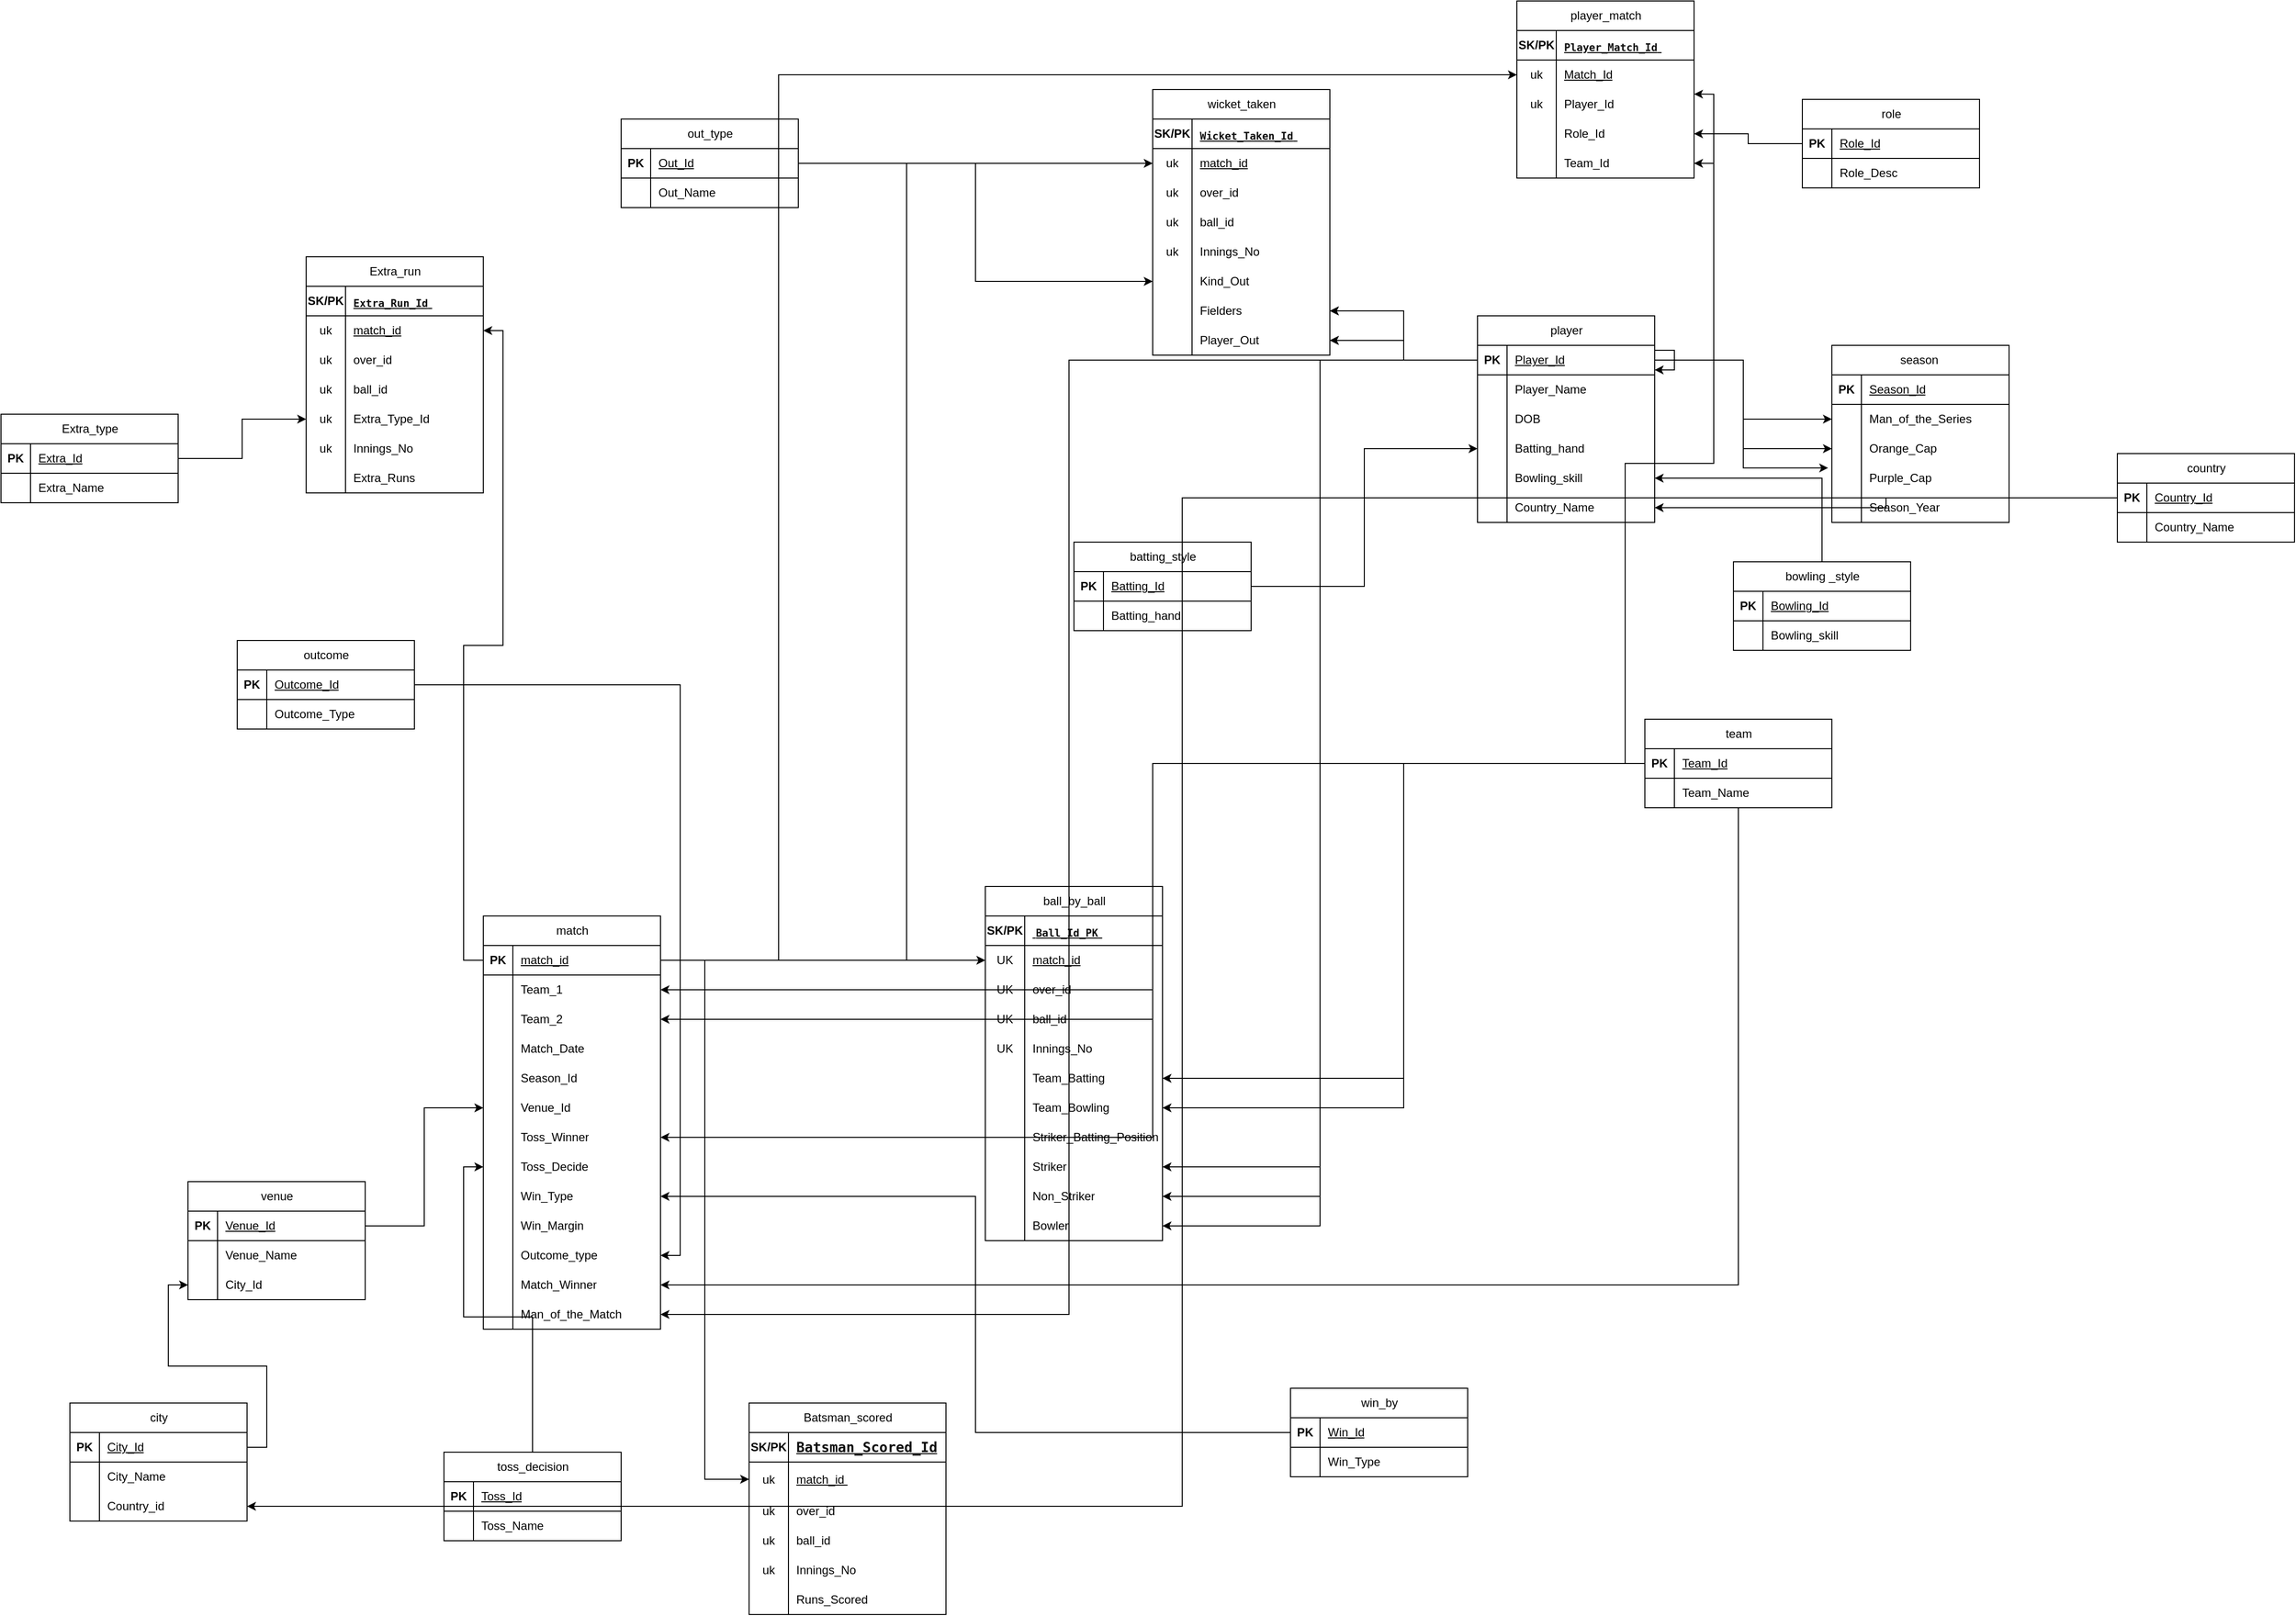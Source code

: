 <mxfile version="24.4.0" type="device">
  <diagram name="Page-1" id="EUxqDb_Ut4sS2KKhbsZv">
    <mxGraphModel dx="2376" dy="2010" grid="1" gridSize="10" guides="1" tooltips="1" connect="1" arrows="1" fold="1" page="1" pageScale="1" pageWidth="850" pageHeight="1100" math="0" shadow="0">
      <root>
        <mxCell id="0" />
        <mxCell id="1" parent="0" />
        <mxCell id="03L-mprOY0JDVMFhYWdQ-21" value="&lt;span style=&quot;font-weight: 400; text-wrap: wrap;&quot;&gt;Extra_type&lt;/span&gt;" style="shape=table;startSize=30;container=1;collapsible=1;childLayout=tableLayout;fixedRows=1;rowLines=0;fontStyle=1;align=center;resizeLast=1;html=1;" vertex="1" parent="1">
          <mxGeometry x="40" y="-250" width="180" height="90" as="geometry" />
        </mxCell>
        <mxCell id="03L-mprOY0JDVMFhYWdQ-22" value="" style="shape=tableRow;horizontal=0;startSize=0;swimlaneHead=0;swimlaneBody=0;fillColor=none;collapsible=0;dropTarget=0;points=[[0,0.5],[1,0.5]];portConstraint=eastwest;top=0;left=0;right=0;bottom=1;" vertex="1" parent="03L-mprOY0JDVMFhYWdQ-21">
          <mxGeometry y="30" width="180" height="30" as="geometry" />
        </mxCell>
        <mxCell id="03L-mprOY0JDVMFhYWdQ-23" value="PK" style="shape=partialRectangle;connectable=0;fillColor=none;top=0;left=0;bottom=0;right=0;fontStyle=1;overflow=hidden;whiteSpace=wrap;html=1;" vertex="1" parent="03L-mprOY0JDVMFhYWdQ-22">
          <mxGeometry width="30" height="30" as="geometry">
            <mxRectangle width="30" height="30" as="alternateBounds" />
          </mxGeometry>
        </mxCell>
        <mxCell id="03L-mprOY0JDVMFhYWdQ-24" value="&lt;span style=&quot;font-weight: 400;&quot;&gt;Extra_Id&lt;/span&gt;" style="shape=partialRectangle;connectable=0;fillColor=none;top=0;left=0;bottom=0;right=0;align=left;spacingLeft=6;fontStyle=5;overflow=hidden;whiteSpace=wrap;html=1;" vertex="1" parent="03L-mprOY0JDVMFhYWdQ-22">
          <mxGeometry x="30" width="150" height="30" as="geometry">
            <mxRectangle width="150" height="30" as="alternateBounds" />
          </mxGeometry>
        </mxCell>
        <mxCell id="03L-mprOY0JDVMFhYWdQ-25" value="" style="shape=tableRow;horizontal=0;startSize=0;swimlaneHead=0;swimlaneBody=0;fillColor=none;collapsible=0;dropTarget=0;points=[[0,0.5],[1,0.5]];portConstraint=eastwest;top=0;left=0;right=0;bottom=0;" vertex="1" parent="03L-mprOY0JDVMFhYWdQ-21">
          <mxGeometry y="60" width="180" height="30" as="geometry" />
        </mxCell>
        <mxCell id="03L-mprOY0JDVMFhYWdQ-26" value="" style="shape=partialRectangle;connectable=0;fillColor=none;top=0;left=0;bottom=0;right=0;editable=1;overflow=hidden;whiteSpace=wrap;html=1;" vertex="1" parent="03L-mprOY0JDVMFhYWdQ-25">
          <mxGeometry width="30" height="30" as="geometry">
            <mxRectangle width="30" height="30" as="alternateBounds" />
          </mxGeometry>
        </mxCell>
        <mxCell id="03L-mprOY0JDVMFhYWdQ-27" value="Extra_Name" style="shape=partialRectangle;connectable=0;fillColor=none;top=0;left=0;bottom=0;right=0;align=left;spacingLeft=6;overflow=hidden;whiteSpace=wrap;html=1;" vertex="1" parent="03L-mprOY0JDVMFhYWdQ-25">
          <mxGeometry x="30" width="150" height="30" as="geometry">
            <mxRectangle width="150" height="30" as="alternateBounds" />
          </mxGeometry>
        </mxCell>
        <mxCell id="03L-mprOY0JDVMFhYWdQ-398" style="edgeStyle=orthogonalEdgeStyle;rounded=0;orthogonalLoop=1;jettySize=auto;html=1;" edge="1" parent="1" source="03L-mprOY0JDVMFhYWdQ-49" target="03L-mprOY0JDVMFhYWdQ-145">
          <mxGeometry relative="1" as="geometry" />
        </mxCell>
        <mxCell id="03L-mprOY0JDVMFhYWdQ-49" value="&lt;span style=&quot;font-weight: 400; text-wrap: wrap;&quot;&gt;role&lt;/span&gt;" style="shape=table;startSize=30;container=1;collapsible=1;childLayout=tableLayout;fixedRows=1;rowLines=0;fontStyle=1;align=center;resizeLast=1;html=1;" vertex="1" parent="1">
          <mxGeometry x="1870" y="-570" width="180" height="90" as="geometry" />
        </mxCell>
        <mxCell id="03L-mprOY0JDVMFhYWdQ-50" value="" style="shape=tableRow;horizontal=0;startSize=0;swimlaneHead=0;swimlaneBody=0;fillColor=none;collapsible=0;dropTarget=0;points=[[0,0.5],[1,0.5]];portConstraint=eastwest;top=0;left=0;right=0;bottom=1;" vertex="1" parent="03L-mprOY0JDVMFhYWdQ-49">
          <mxGeometry y="30" width="180" height="30" as="geometry" />
        </mxCell>
        <mxCell id="03L-mprOY0JDVMFhYWdQ-51" value="PK" style="shape=partialRectangle;connectable=0;fillColor=none;top=0;left=0;bottom=0;right=0;fontStyle=1;overflow=hidden;whiteSpace=wrap;html=1;" vertex="1" parent="03L-mprOY0JDVMFhYWdQ-50">
          <mxGeometry width="30" height="30" as="geometry">
            <mxRectangle width="30" height="30" as="alternateBounds" />
          </mxGeometry>
        </mxCell>
        <mxCell id="03L-mprOY0JDVMFhYWdQ-52" value="&lt;span style=&quot;font-weight: 400;&quot;&gt;Role_Id&lt;/span&gt;" style="shape=partialRectangle;connectable=0;fillColor=none;top=0;left=0;bottom=0;right=0;align=left;spacingLeft=6;fontStyle=5;overflow=hidden;whiteSpace=wrap;html=1;" vertex="1" parent="03L-mprOY0JDVMFhYWdQ-50">
          <mxGeometry x="30" width="150" height="30" as="geometry">
            <mxRectangle width="150" height="30" as="alternateBounds" />
          </mxGeometry>
        </mxCell>
        <mxCell id="03L-mprOY0JDVMFhYWdQ-53" value="" style="shape=tableRow;horizontal=0;startSize=0;swimlaneHead=0;swimlaneBody=0;fillColor=none;collapsible=0;dropTarget=0;points=[[0,0.5],[1,0.5]];portConstraint=eastwest;top=0;left=0;right=0;bottom=0;" vertex="1" parent="03L-mprOY0JDVMFhYWdQ-49">
          <mxGeometry y="60" width="180" height="30" as="geometry" />
        </mxCell>
        <mxCell id="03L-mprOY0JDVMFhYWdQ-54" value="" style="shape=partialRectangle;connectable=0;fillColor=none;top=0;left=0;bottom=0;right=0;editable=1;overflow=hidden;whiteSpace=wrap;html=1;" vertex="1" parent="03L-mprOY0JDVMFhYWdQ-53">
          <mxGeometry width="30" height="30" as="geometry">
            <mxRectangle width="30" height="30" as="alternateBounds" />
          </mxGeometry>
        </mxCell>
        <mxCell id="03L-mprOY0JDVMFhYWdQ-55" value="Role_Desc" style="shape=partialRectangle;connectable=0;fillColor=none;top=0;left=0;bottom=0;right=0;align=left;spacingLeft=6;overflow=hidden;whiteSpace=wrap;html=1;" vertex="1" parent="03L-mprOY0JDVMFhYWdQ-53">
          <mxGeometry x="30" width="150" height="30" as="geometry">
            <mxRectangle width="150" height="30" as="alternateBounds" />
          </mxGeometry>
        </mxCell>
        <mxCell id="03L-mprOY0JDVMFhYWdQ-59" value="&lt;span style=&quot;font-weight: 400; text-wrap: wrap;&quot;&gt;out_type&lt;/span&gt;" style="shape=table;startSize=30;container=1;collapsible=1;childLayout=tableLayout;fixedRows=1;rowLines=0;fontStyle=1;align=center;resizeLast=1;html=1;" vertex="1" parent="1">
          <mxGeometry x="670" y="-550" width="180" height="90" as="geometry" />
        </mxCell>
        <mxCell id="03L-mprOY0JDVMFhYWdQ-60" value="" style="shape=tableRow;horizontal=0;startSize=0;swimlaneHead=0;swimlaneBody=0;fillColor=none;collapsible=0;dropTarget=0;points=[[0,0.5],[1,0.5]];portConstraint=eastwest;top=0;left=0;right=0;bottom=1;" vertex="1" parent="03L-mprOY0JDVMFhYWdQ-59">
          <mxGeometry y="30" width="180" height="30" as="geometry" />
        </mxCell>
        <mxCell id="03L-mprOY0JDVMFhYWdQ-61" value="PK" style="shape=partialRectangle;connectable=0;fillColor=none;top=0;left=0;bottom=0;right=0;fontStyle=1;overflow=hidden;whiteSpace=wrap;html=1;" vertex="1" parent="03L-mprOY0JDVMFhYWdQ-60">
          <mxGeometry width="30" height="30" as="geometry">
            <mxRectangle width="30" height="30" as="alternateBounds" />
          </mxGeometry>
        </mxCell>
        <mxCell id="03L-mprOY0JDVMFhYWdQ-62" value="&lt;span style=&quot;font-weight: 400;&quot;&gt;Out_Id&lt;/span&gt;" style="shape=partialRectangle;connectable=0;fillColor=none;top=0;left=0;bottom=0;right=0;align=left;spacingLeft=6;fontStyle=5;overflow=hidden;whiteSpace=wrap;html=1;" vertex="1" parent="03L-mprOY0JDVMFhYWdQ-60">
          <mxGeometry x="30" width="150" height="30" as="geometry">
            <mxRectangle width="150" height="30" as="alternateBounds" />
          </mxGeometry>
        </mxCell>
        <mxCell id="03L-mprOY0JDVMFhYWdQ-63" value="" style="shape=tableRow;horizontal=0;startSize=0;swimlaneHead=0;swimlaneBody=0;fillColor=none;collapsible=0;dropTarget=0;points=[[0,0.5],[1,0.5]];portConstraint=eastwest;top=0;left=0;right=0;bottom=0;" vertex="1" parent="03L-mprOY0JDVMFhYWdQ-59">
          <mxGeometry y="60" width="180" height="30" as="geometry" />
        </mxCell>
        <mxCell id="03L-mprOY0JDVMFhYWdQ-64" value="" style="shape=partialRectangle;connectable=0;fillColor=none;top=0;left=0;bottom=0;right=0;editable=1;overflow=hidden;whiteSpace=wrap;html=1;" vertex="1" parent="03L-mprOY0JDVMFhYWdQ-63">
          <mxGeometry width="30" height="30" as="geometry">
            <mxRectangle width="30" height="30" as="alternateBounds" />
          </mxGeometry>
        </mxCell>
        <mxCell id="03L-mprOY0JDVMFhYWdQ-65" value="Out_Name" style="shape=partialRectangle;connectable=0;fillColor=none;top=0;left=0;bottom=0;right=0;align=left;spacingLeft=6;overflow=hidden;whiteSpace=wrap;html=1;" vertex="1" parent="03L-mprOY0JDVMFhYWdQ-63">
          <mxGeometry x="30" width="150" height="30" as="geometry">
            <mxRectangle width="150" height="30" as="alternateBounds" />
          </mxGeometry>
        </mxCell>
        <mxCell id="03L-mprOY0JDVMFhYWdQ-66" value="&lt;span style=&quot;font-weight: 400; text-wrap: wrap;&quot;&gt;outcome&lt;/span&gt;" style="shape=table;startSize=30;container=1;collapsible=1;childLayout=tableLayout;fixedRows=1;rowLines=0;fontStyle=1;align=center;resizeLast=1;html=1;" vertex="1" parent="1">
          <mxGeometry x="280" y="-20" width="180" height="90" as="geometry" />
        </mxCell>
        <mxCell id="03L-mprOY0JDVMFhYWdQ-67" value="" style="shape=tableRow;horizontal=0;startSize=0;swimlaneHead=0;swimlaneBody=0;fillColor=none;collapsible=0;dropTarget=0;points=[[0,0.5],[1,0.5]];portConstraint=eastwest;top=0;left=0;right=0;bottom=1;" vertex="1" parent="03L-mprOY0JDVMFhYWdQ-66">
          <mxGeometry y="30" width="180" height="30" as="geometry" />
        </mxCell>
        <mxCell id="03L-mprOY0JDVMFhYWdQ-68" value="PK" style="shape=partialRectangle;connectable=0;fillColor=none;top=0;left=0;bottom=0;right=0;fontStyle=1;overflow=hidden;whiteSpace=wrap;html=1;" vertex="1" parent="03L-mprOY0JDVMFhYWdQ-67">
          <mxGeometry width="30" height="30" as="geometry">
            <mxRectangle width="30" height="30" as="alternateBounds" />
          </mxGeometry>
        </mxCell>
        <mxCell id="03L-mprOY0JDVMFhYWdQ-69" value="&lt;span style=&quot;font-weight: 400;&quot;&gt;Outcome_Id&lt;/span&gt;" style="shape=partialRectangle;connectable=0;fillColor=none;top=0;left=0;bottom=0;right=0;align=left;spacingLeft=6;fontStyle=5;overflow=hidden;whiteSpace=wrap;html=1;" vertex="1" parent="03L-mprOY0JDVMFhYWdQ-67">
          <mxGeometry x="30" width="150" height="30" as="geometry">
            <mxRectangle width="150" height="30" as="alternateBounds" />
          </mxGeometry>
        </mxCell>
        <mxCell id="03L-mprOY0JDVMFhYWdQ-70" value="" style="shape=tableRow;horizontal=0;startSize=0;swimlaneHead=0;swimlaneBody=0;fillColor=none;collapsible=0;dropTarget=0;points=[[0,0.5],[1,0.5]];portConstraint=eastwest;top=0;left=0;right=0;bottom=0;" vertex="1" parent="03L-mprOY0JDVMFhYWdQ-66">
          <mxGeometry y="60" width="180" height="30" as="geometry" />
        </mxCell>
        <mxCell id="03L-mprOY0JDVMFhYWdQ-71" value="" style="shape=partialRectangle;connectable=0;fillColor=none;top=0;left=0;bottom=0;right=0;editable=1;overflow=hidden;whiteSpace=wrap;html=1;" vertex="1" parent="03L-mprOY0JDVMFhYWdQ-70">
          <mxGeometry width="30" height="30" as="geometry">
            <mxRectangle width="30" height="30" as="alternateBounds" />
          </mxGeometry>
        </mxCell>
        <mxCell id="03L-mprOY0JDVMFhYWdQ-72" value="Outcome_Type" style="shape=partialRectangle;connectable=0;fillColor=none;top=0;left=0;bottom=0;right=0;align=left;spacingLeft=6;overflow=hidden;whiteSpace=wrap;html=1;" vertex="1" parent="03L-mprOY0JDVMFhYWdQ-70">
          <mxGeometry x="30" width="150" height="30" as="geometry">
            <mxRectangle width="150" height="30" as="alternateBounds" />
          </mxGeometry>
        </mxCell>
        <mxCell id="03L-mprOY0JDVMFhYWdQ-73" value="&lt;span style=&quot;font-weight: 400; text-wrap: wrap;&quot;&gt;batting_style&lt;/span&gt;" style="shape=table;startSize=30;container=1;collapsible=1;childLayout=tableLayout;fixedRows=1;rowLines=0;fontStyle=1;align=center;resizeLast=1;html=1;" vertex="1" parent="1">
          <mxGeometry x="1130" y="-120" width="180" height="90" as="geometry" />
        </mxCell>
        <mxCell id="03L-mprOY0JDVMFhYWdQ-74" value="" style="shape=tableRow;horizontal=0;startSize=0;swimlaneHead=0;swimlaneBody=0;fillColor=none;collapsible=0;dropTarget=0;points=[[0,0.5],[1,0.5]];portConstraint=eastwest;top=0;left=0;right=0;bottom=1;" vertex="1" parent="03L-mprOY0JDVMFhYWdQ-73">
          <mxGeometry y="30" width="180" height="30" as="geometry" />
        </mxCell>
        <mxCell id="03L-mprOY0JDVMFhYWdQ-75" value="PK" style="shape=partialRectangle;connectable=0;fillColor=none;top=0;left=0;bottom=0;right=0;fontStyle=1;overflow=hidden;whiteSpace=wrap;html=1;" vertex="1" parent="03L-mprOY0JDVMFhYWdQ-74">
          <mxGeometry width="30" height="30" as="geometry">
            <mxRectangle width="30" height="30" as="alternateBounds" />
          </mxGeometry>
        </mxCell>
        <mxCell id="03L-mprOY0JDVMFhYWdQ-76" value="&lt;span style=&quot;font-weight: 400;&quot;&gt;Batting_Id&lt;/span&gt;" style="shape=partialRectangle;connectable=0;fillColor=none;top=0;left=0;bottom=0;right=0;align=left;spacingLeft=6;fontStyle=5;overflow=hidden;whiteSpace=wrap;html=1;" vertex="1" parent="03L-mprOY0JDVMFhYWdQ-74">
          <mxGeometry x="30" width="150" height="30" as="geometry">
            <mxRectangle width="150" height="30" as="alternateBounds" />
          </mxGeometry>
        </mxCell>
        <mxCell id="03L-mprOY0JDVMFhYWdQ-77" value="" style="shape=tableRow;horizontal=0;startSize=0;swimlaneHead=0;swimlaneBody=0;fillColor=none;collapsible=0;dropTarget=0;points=[[0,0.5],[1,0.5]];portConstraint=eastwest;top=0;left=0;right=0;bottom=0;" vertex="1" parent="03L-mprOY0JDVMFhYWdQ-73">
          <mxGeometry y="60" width="180" height="30" as="geometry" />
        </mxCell>
        <mxCell id="03L-mprOY0JDVMFhYWdQ-78" value="" style="shape=partialRectangle;connectable=0;fillColor=none;top=0;left=0;bottom=0;right=0;editable=1;overflow=hidden;whiteSpace=wrap;html=1;" vertex="1" parent="03L-mprOY0JDVMFhYWdQ-77">
          <mxGeometry width="30" height="30" as="geometry">
            <mxRectangle width="30" height="30" as="alternateBounds" />
          </mxGeometry>
        </mxCell>
        <mxCell id="03L-mprOY0JDVMFhYWdQ-79" value="Batting_hand" style="shape=partialRectangle;connectable=0;fillColor=none;top=0;left=0;bottom=0;right=0;align=left;spacingLeft=6;overflow=hidden;whiteSpace=wrap;html=1;" vertex="1" parent="03L-mprOY0JDVMFhYWdQ-77">
          <mxGeometry x="30" width="150" height="30" as="geometry">
            <mxRectangle width="150" height="30" as="alternateBounds" />
          </mxGeometry>
        </mxCell>
        <mxCell id="03L-mprOY0JDVMFhYWdQ-419" style="edgeStyle=orthogonalEdgeStyle;rounded=0;orthogonalLoop=1;jettySize=auto;html=1;entryX=1;entryY=0.5;entryDx=0;entryDy=0;" edge="1" parent="1" source="03L-mprOY0JDVMFhYWdQ-80" target="03L-mprOY0JDVMFhYWdQ-129">
          <mxGeometry relative="1" as="geometry" />
        </mxCell>
        <mxCell id="03L-mprOY0JDVMFhYWdQ-80" value="&lt;span style=&quot;font-weight: 400; text-wrap: wrap;&quot;&gt;bowling&amp;nbsp;_style&lt;/span&gt;" style="shape=table;startSize=30;container=1;collapsible=1;childLayout=tableLayout;fixedRows=1;rowLines=0;fontStyle=1;align=center;resizeLast=1;html=1;" vertex="1" parent="1">
          <mxGeometry x="1800" y="-100" width="180" height="90" as="geometry" />
        </mxCell>
        <mxCell id="03L-mprOY0JDVMFhYWdQ-81" value="" style="shape=tableRow;horizontal=0;startSize=0;swimlaneHead=0;swimlaneBody=0;fillColor=none;collapsible=0;dropTarget=0;points=[[0,0.5],[1,0.5]];portConstraint=eastwest;top=0;left=0;right=0;bottom=1;" vertex="1" parent="03L-mprOY0JDVMFhYWdQ-80">
          <mxGeometry y="30" width="180" height="30" as="geometry" />
        </mxCell>
        <mxCell id="03L-mprOY0JDVMFhYWdQ-82" value="PK" style="shape=partialRectangle;connectable=0;fillColor=none;top=0;left=0;bottom=0;right=0;fontStyle=1;overflow=hidden;whiteSpace=wrap;html=1;" vertex="1" parent="03L-mprOY0JDVMFhYWdQ-81">
          <mxGeometry width="30" height="30" as="geometry">
            <mxRectangle width="30" height="30" as="alternateBounds" />
          </mxGeometry>
        </mxCell>
        <mxCell id="03L-mprOY0JDVMFhYWdQ-83" value="&lt;span style=&quot;font-weight: 400;&quot;&gt;Bowling_Id&lt;/span&gt;" style="shape=partialRectangle;connectable=0;fillColor=none;top=0;left=0;bottom=0;right=0;align=left;spacingLeft=6;fontStyle=5;overflow=hidden;whiteSpace=wrap;html=1;" vertex="1" parent="03L-mprOY0JDVMFhYWdQ-81">
          <mxGeometry x="30" width="150" height="30" as="geometry">
            <mxRectangle width="150" height="30" as="alternateBounds" />
          </mxGeometry>
        </mxCell>
        <mxCell id="03L-mprOY0JDVMFhYWdQ-84" value="" style="shape=tableRow;horizontal=0;startSize=0;swimlaneHead=0;swimlaneBody=0;fillColor=none;collapsible=0;dropTarget=0;points=[[0,0.5],[1,0.5]];portConstraint=eastwest;top=0;left=0;right=0;bottom=0;" vertex="1" parent="03L-mprOY0JDVMFhYWdQ-80">
          <mxGeometry y="60" width="180" height="30" as="geometry" />
        </mxCell>
        <mxCell id="03L-mprOY0JDVMFhYWdQ-85" value="" style="shape=partialRectangle;connectable=0;fillColor=none;top=0;left=0;bottom=0;right=0;editable=1;overflow=hidden;whiteSpace=wrap;html=1;" vertex="1" parent="03L-mprOY0JDVMFhYWdQ-84">
          <mxGeometry width="30" height="30" as="geometry">
            <mxRectangle width="30" height="30" as="alternateBounds" />
          </mxGeometry>
        </mxCell>
        <mxCell id="03L-mprOY0JDVMFhYWdQ-86" value="Bowling_skill" style="shape=partialRectangle;connectable=0;fillColor=none;top=0;left=0;bottom=0;right=0;align=left;spacingLeft=6;overflow=hidden;whiteSpace=wrap;html=1;" vertex="1" parent="03L-mprOY0JDVMFhYWdQ-84">
          <mxGeometry x="30" width="150" height="30" as="geometry">
            <mxRectangle width="150" height="30" as="alternateBounds" />
          </mxGeometry>
        </mxCell>
        <mxCell id="03L-mprOY0JDVMFhYWdQ-87" value="&lt;span style=&quot;font-weight: 400; text-wrap: wrap;&quot;&gt;win_by&lt;/span&gt;" style="shape=table;startSize=30;container=1;collapsible=1;childLayout=tableLayout;fixedRows=1;rowLines=0;fontStyle=1;align=center;resizeLast=1;html=1;" vertex="1" parent="1">
          <mxGeometry x="1350" y="740" width="180" height="90" as="geometry" />
        </mxCell>
        <mxCell id="03L-mprOY0JDVMFhYWdQ-88" value="" style="shape=tableRow;horizontal=0;startSize=0;swimlaneHead=0;swimlaneBody=0;fillColor=none;collapsible=0;dropTarget=0;points=[[0,0.5],[1,0.5]];portConstraint=eastwest;top=0;left=0;right=0;bottom=1;" vertex="1" parent="03L-mprOY0JDVMFhYWdQ-87">
          <mxGeometry y="30" width="180" height="30" as="geometry" />
        </mxCell>
        <mxCell id="03L-mprOY0JDVMFhYWdQ-89" value="PK" style="shape=partialRectangle;connectable=0;fillColor=none;top=0;left=0;bottom=0;right=0;fontStyle=1;overflow=hidden;whiteSpace=wrap;html=1;" vertex="1" parent="03L-mprOY0JDVMFhYWdQ-88">
          <mxGeometry width="30" height="30" as="geometry">
            <mxRectangle width="30" height="30" as="alternateBounds" />
          </mxGeometry>
        </mxCell>
        <mxCell id="03L-mprOY0JDVMFhYWdQ-90" value="&lt;span style=&quot;font-weight: 400;&quot;&gt;Win_Id&lt;/span&gt;" style="shape=partialRectangle;connectable=0;fillColor=none;top=0;left=0;bottom=0;right=0;align=left;spacingLeft=6;fontStyle=5;overflow=hidden;whiteSpace=wrap;html=1;" vertex="1" parent="03L-mprOY0JDVMFhYWdQ-88">
          <mxGeometry x="30" width="150" height="30" as="geometry">
            <mxRectangle width="150" height="30" as="alternateBounds" />
          </mxGeometry>
        </mxCell>
        <mxCell id="03L-mprOY0JDVMFhYWdQ-91" value="" style="shape=tableRow;horizontal=0;startSize=0;swimlaneHead=0;swimlaneBody=0;fillColor=none;collapsible=0;dropTarget=0;points=[[0,0.5],[1,0.5]];portConstraint=eastwest;top=0;left=0;right=0;bottom=0;" vertex="1" parent="03L-mprOY0JDVMFhYWdQ-87">
          <mxGeometry y="60" width="180" height="30" as="geometry" />
        </mxCell>
        <mxCell id="03L-mprOY0JDVMFhYWdQ-92" value="" style="shape=partialRectangle;connectable=0;fillColor=none;top=0;left=0;bottom=0;right=0;editable=1;overflow=hidden;whiteSpace=wrap;html=1;" vertex="1" parent="03L-mprOY0JDVMFhYWdQ-91">
          <mxGeometry width="30" height="30" as="geometry">
            <mxRectangle width="30" height="30" as="alternateBounds" />
          </mxGeometry>
        </mxCell>
        <mxCell id="03L-mprOY0JDVMFhYWdQ-93" value="Win_Type" style="shape=partialRectangle;connectable=0;fillColor=none;top=0;left=0;bottom=0;right=0;align=left;spacingLeft=6;overflow=hidden;whiteSpace=wrap;html=1;" vertex="1" parent="03L-mprOY0JDVMFhYWdQ-91">
          <mxGeometry x="30" width="150" height="30" as="geometry">
            <mxRectangle width="150" height="30" as="alternateBounds" />
          </mxGeometry>
        </mxCell>
        <mxCell id="03L-mprOY0JDVMFhYWdQ-338" style="edgeStyle=orthogonalEdgeStyle;rounded=0;orthogonalLoop=1;jettySize=auto;html=1;" edge="1" parent="1" source="03L-mprOY0JDVMFhYWdQ-94" target="03L-mprOY0JDVMFhYWdQ-132">
          <mxGeometry relative="1" as="geometry" />
        </mxCell>
        <mxCell id="03L-mprOY0JDVMFhYWdQ-94" value="&lt;span style=&quot;font-weight: 400; text-wrap: wrap;&quot;&gt;country&lt;/span&gt;" style="shape=table;startSize=30;container=1;collapsible=1;childLayout=tableLayout;fixedRows=1;rowLines=0;fontStyle=1;align=center;resizeLast=1;html=1;" vertex="1" parent="1">
          <mxGeometry x="2190" y="-210" width="180" height="90" as="geometry" />
        </mxCell>
        <mxCell id="03L-mprOY0JDVMFhYWdQ-95" value="" style="shape=tableRow;horizontal=0;startSize=0;swimlaneHead=0;swimlaneBody=0;fillColor=none;collapsible=0;dropTarget=0;points=[[0,0.5],[1,0.5]];portConstraint=eastwest;top=0;left=0;right=0;bottom=1;" vertex="1" parent="03L-mprOY0JDVMFhYWdQ-94">
          <mxGeometry y="30" width="180" height="30" as="geometry" />
        </mxCell>
        <mxCell id="03L-mprOY0JDVMFhYWdQ-96" value="PK" style="shape=partialRectangle;connectable=0;fillColor=none;top=0;left=0;bottom=0;right=0;fontStyle=1;overflow=hidden;whiteSpace=wrap;html=1;" vertex="1" parent="03L-mprOY0JDVMFhYWdQ-95">
          <mxGeometry width="30" height="30" as="geometry">
            <mxRectangle width="30" height="30" as="alternateBounds" />
          </mxGeometry>
        </mxCell>
        <mxCell id="03L-mprOY0JDVMFhYWdQ-97" value="&lt;span style=&quot;font-weight: 400;&quot;&gt;Country_Id&lt;/span&gt;" style="shape=partialRectangle;connectable=0;fillColor=none;top=0;left=0;bottom=0;right=0;align=left;spacingLeft=6;fontStyle=5;overflow=hidden;whiteSpace=wrap;html=1;" vertex="1" parent="03L-mprOY0JDVMFhYWdQ-95">
          <mxGeometry x="30" width="150" height="30" as="geometry">
            <mxRectangle width="150" height="30" as="alternateBounds" />
          </mxGeometry>
        </mxCell>
        <mxCell id="03L-mprOY0JDVMFhYWdQ-98" value="" style="shape=tableRow;horizontal=0;startSize=0;swimlaneHead=0;swimlaneBody=0;fillColor=none;collapsible=0;dropTarget=0;points=[[0,0.5],[1,0.5]];portConstraint=eastwest;top=0;left=0;right=0;bottom=0;" vertex="1" parent="03L-mprOY0JDVMFhYWdQ-94">
          <mxGeometry y="60" width="180" height="30" as="geometry" />
        </mxCell>
        <mxCell id="03L-mprOY0JDVMFhYWdQ-99" value="" style="shape=partialRectangle;connectable=0;fillColor=none;top=0;left=0;bottom=0;right=0;editable=1;overflow=hidden;whiteSpace=wrap;html=1;" vertex="1" parent="03L-mprOY0JDVMFhYWdQ-98">
          <mxGeometry width="30" height="30" as="geometry">
            <mxRectangle width="30" height="30" as="alternateBounds" />
          </mxGeometry>
        </mxCell>
        <mxCell id="03L-mprOY0JDVMFhYWdQ-100" value="Country_Name" style="shape=partialRectangle;connectable=0;fillColor=none;top=0;left=0;bottom=0;right=0;align=left;spacingLeft=6;overflow=hidden;whiteSpace=wrap;html=1;" vertex="1" parent="03L-mprOY0JDVMFhYWdQ-98">
          <mxGeometry x="30" width="150" height="30" as="geometry">
            <mxRectangle width="150" height="30" as="alternateBounds" />
          </mxGeometry>
        </mxCell>
        <mxCell id="03L-mprOY0JDVMFhYWdQ-413" style="edgeStyle=orthogonalEdgeStyle;rounded=0;orthogonalLoop=1;jettySize=auto;html=1;entryX=0;entryY=0.5;entryDx=0;entryDy=0;" edge="1" parent="1" source="03L-mprOY0JDVMFhYWdQ-101" target="03L-mprOY0JDVMFhYWdQ-319">
          <mxGeometry relative="1" as="geometry" />
        </mxCell>
        <mxCell id="03L-mprOY0JDVMFhYWdQ-101" value="&lt;span style=&quot;font-weight: 400; text-wrap: wrap;&quot;&gt;toss_decision&lt;/span&gt;" style="shape=table;startSize=30;container=1;collapsible=1;childLayout=tableLayout;fixedRows=1;rowLines=0;fontStyle=1;align=center;resizeLast=1;html=1;" vertex="1" parent="1">
          <mxGeometry x="490" y="805" width="180" height="90" as="geometry" />
        </mxCell>
        <mxCell id="03L-mprOY0JDVMFhYWdQ-102" value="" style="shape=tableRow;horizontal=0;startSize=0;swimlaneHead=0;swimlaneBody=0;fillColor=none;collapsible=0;dropTarget=0;points=[[0,0.5],[1,0.5]];portConstraint=eastwest;top=0;left=0;right=0;bottom=1;" vertex="1" parent="03L-mprOY0JDVMFhYWdQ-101">
          <mxGeometry y="30" width="180" height="30" as="geometry" />
        </mxCell>
        <mxCell id="03L-mprOY0JDVMFhYWdQ-103" value="PK" style="shape=partialRectangle;connectable=0;fillColor=none;top=0;left=0;bottom=0;right=0;fontStyle=1;overflow=hidden;whiteSpace=wrap;html=1;" vertex="1" parent="03L-mprOY0JDVMFhYWdQ-102">
          <mxGeometry width="30" height="30" as="geometry">
            <mxRectangle width="30" height="30" as="alternateBounds" />
          </mxGeometry>
        </mxCell>
        <mxCell id="03L-mprOY0JDVMFhYWdQ-104" value="&lt;span style=&quot;font-weight: 400;&quot;&gt;Toss_Id&lt;/span&gt;" style="shape=partialRectangle;connectable=0;fillColor=none;top=0;left=0;bottom=0;right=0;align=left;spacingLeft=6;fontStyle=5;overflow=hidden;whiteSpace=wrap;html=1;" vertex="1" parent="03L-mprOY0JDVMFhYWdQ-102">
          <mxGeometry x="30" width="150" height="30" as="geometry">
            <mxRectangle width="150" height="30" as="alternateBounds" />
          </mxGeometry>
        </mxCell>
        <mxCell id="03L-mprOY0JDVMFhYWdQ-105" value="" style="shape=tableRow;horizontal=0;startSize=0;swimlaneHead=0;swimlaneBody=0;fillColor=none;collapsible=0;dropTarget=0;points=[[0,0.5],[1,0.5]];portConstraint=eastwest;top=0;left=0;right=0;bottom=0;" vertex="1" parent="03L-mprOY0JDVMFhYWdQ-101">
          <mxGeometry y="60" width="180" height="30" as="geometry" />
        </mxCell>
        <mxCell id="03L-mprOY0JDVMFhYWdQ-106" value="" style="shape=partialRectangle;connectable=0;fillColor=none;top=0;left=0;bottom=0;right=0;editable=1;overflow=hidden;whiteSpace=wrap;html=1;" vertex="1" parent="03L-mprOY0JDVMFhYWdQ-105">
          <mxGeometry width="30" height="30" as="geometry">
            <mxRectangle width="30" height="30" as="alternateBounds" />
          </mxGeometry>
        </mxCell>
        <mxCell id="03L-mprOY0JDVMFhYWdQ-107" value="Toss_Name" style="shape=partialRectangle;connectable=0;fillColor=none;top=0;left=0;bottom=0;right=0;align=left;spacingLeft=6;overflow=hidden;whiteSpace=wrap;html=1;" vertex="1" parent="03L-mprOY0JDVMFhYWdQ-105">
          <mxGeometry x="30" width="150" height="30" as="geometry">
            <mxRectangle width="150" height="30" as="alternateBounds" />
          </mxGeometry>
        </mxCell>
        <mxCell id="03L-mprOY0JDVMFhYWdQ-414" style="edgeStyle=orthogonalEdgeStyle;rounded=0;orthogonalLoop=1;jettySize=auto;html=1;" edge="1" parent="1" source="03L-mprOY0JDVMFhYWdQ-110" target="03L-mprOY0JDVMFhYWdQ-331">
          <mxGeometry relative="1" as="geometry" />
        </mxCell>
        <mxCell id="03L-mprOY0JDVMFhYWdQ-110" value="&lt;span style=&quot;font-weight: 400; text-wrap: wrap;&quot;&gt;team&lt;/span&gt;" style="shape=table;startSize=30;container=1;collapsible=1;childLayout=tableLayout;fixedRows=1;rowLines=0;fontStyle=1;align=center;resizeLast=1;html=1;" vertex="1" parent="1">
          <mxGeometry x="1710" y="60" width="190" height="90" as="geometry" />
        </mxCell>
        <mxCell id="03L-mprOY0JDVMFhYWdQ-111" value="" style="shape=tableRow;horizontal=0;startSize=0;swimlaneHead=0;swimlaneBody=0;fillColor=none;collapsible=0;dropTarget=0;points=[[0,0.5],[1,0.5]];portConstraint=eastwest;top=0;left=0;right=0;bottom=1;" vertex="1" parent="03L-mprOY0JDVMFhYWdQ-110">
          <mxGeometry y="30" width="190" height="30" as="geometry" />
        </mxCell>
        <mxCell id="03L-mprOY0JDVMFhYWdQ-112" value="PK" style="shape=partialRectangle;connectable=0;fillColor=none;top=0;left=0;bottom=0;right=0;fontStyle=1;overflow=hidden;whiteSpace=wrap;html=1;" vertex="1" parent="03L-mprOY0JDVMFhYWdQ-111">
          <mxGeometry width="30" height="30" as="geometry">
            <mxRectangle width="30" height="30" as="alternateBounds" />
          </mxGeometry>
        </mxCell>
        <mxCell id="03L-mprOY0JDVMFhYWdQ-113" value="&lt;span style=&quot;font-weight: 400;&quot;&gt;Team_Id&lt;/span&gt;" style="shape=partialRectangle;connectable=0;fillColor=none;top=0;left=0;bottom=0;right=0;align=left;spacingLeft=6;fontStyle=5;overflow=hidden;whiteSpace=wrap;html=1;" vertex="1" parent="03L-mprOY0JDVMFhYWdQ-111">
          <mxGeometry x="30" width="160" height="30" as="geometry">
            <mxRectangle width="160" height="30" as="alternateBounds" />
          </mxGeometry>
        </mxCell>
        <mxCell id="03L-mprOY0JDVMFhYWdQ-114" value="" style="shape=tableRow;horizontal=0;startSize=0;swimlaneHead=0;swimlaneBody=0;fillColor=none;collapsible=0;dropTarget=0;points=[[0,0.5],[1,0.5]];portConstraint=eastwest;top=0;left=0;right=0;bottom=0;" vertex="1" parent="03L-mprOY0JDVMFhYWdQ-110">
          <mxGeometry y="60" width="190" height="30" as="geometry" />
        </mxCell>
        <mxCell id="03L-mprOY0JDVMFhYWdQ-115" value="" style="shape=partialRectangle;connectable=0;fillColor=none;top=0;left=0;bottom=0;right=0;editable=1;overflow=hidden;whiteSpace=wrap;html=1;" vertex="1" parent="03L-mprOY0JDVMFhYWdQ-114">
          <mxGeometry width="30" height="30" as="geometry">
            <mxRectangle width="30" height="30" as="alternateBounds" />
          </mxGeometry>
        </mxCell>
        <mxCell id="03L-mprOY0JDVMFhYWdQ-116" value="Team_Name" style="shape=partialRectangle;connectable=0;fillColor=none;top=0;left=0;bottom=0;right=0;align=left;spacingLeft=6;overflow=hidden;whiteSpace=wrap;html=1;" vertex="1" parent="03L-mprOY0JDVMFhYWdQ-114">
          <mxGeometry x="30" width="160" height="30" as="geometry">
            <mxRectangle width="160" height="30" as="alternateBounds" />
          </mxGeometry>
        </mxCell>
        <mxCell id="03L-mprOY0JDVMFhYWdQ-119" value="&lt;span style=&quot;font-weight: 400; text-wrap: wrap;&quot;&gt;player&lt;/span&gt;" style="shape=table;startSize=30;container=1;collapsible=1;childLayout=tableLayout;fixedRows=1;rowLines=0;fontStyle=1;align=center;resizeLast=1;html=1;" vertex="1" parent="1">
          <mxGeometry x="1540" y="-350" width="180" height="210" as="geometry" />
        </mxCell>
        <mxCell id="03L-mprOY0JDVMFhYWdQ-120" value="" style="shape=tableRow;horizontal=0;startSize=0;swimlaneHead=0;swimlaneBody=0;fillColor=none;collapsible=0;dropTarget=0;points=[[0,0.5],[1,0.5]];portConstraint=eastwest;top=0;left=0;right=0;bottom=1;" vertex="1" parent="03L-mprOY0JDVMFhYWdQ-119">
          <mxGeometry y="30" width="180" height="30" as="geometry" />
        </mxCell>
        <mxCell id="03L-mprOY0JDVMFhYWdQ-121" value="PK" style="shape=partialRectangle;connectable=0;fillColor=none;top=0;left=0;bottom=0;right=0;fontStyle=1;overflow=hidden;whiteSpace=wrap;html=1;" vertex="1" parent="03L-mprOY0JDVMFhYWdQ-120">
          <mxGeometry width="30" height="30" as="geometry">
            <mxRectangle width="30" height="30" as="alternateBounds" />
          </mxGeometry>
        </mxCell>
        <mxCell id="03L-mprOY0JDVMFhYWdQ-122" value="&lt;span style=&quot;font-weight: 400;&quot;&gt;Player_Id&lt;/span&gt;" style="shape=partialRectangle;connectable=0;fillColor=none;top=0;left=0;bottom=0;right=0;align=left;spacingLeft=6;fontStyle=5;overflow=hidden;whiteSpace=wrap;html=1;" vertex="1" parent="03L-mprOY0JDVMFhYWdQ-120">
          <mxGeometry x="30" width="150" height="30" as="geometry">
            <mxRectangle width="150" height="30" as="alternateBounds" />
          </mxGeometry>
        </mxCell>
        <mxCell id="03L-mprOY0JDVMFhYWdQ-123" value="" style="shape=tableRow;horizontal=0;startSize=0;swimlaneHead=0;swimlaneBody=0;fillColor=none;collapsible=0;dropTarget=0;points=[[0,0.5],[1,0.5]];portConstraint=eastwest;top=0;left=0;right=0;bottom=0;" vertex="1" parent="03L-mprOY0JDVMFhYWdQ-119">
          <mxGeometry y="60" width="180" height="30" as="geometry" />
        </mxCell>
        <mxCell id="03L-mprOY0JDVMFhYWdQ-124" value="" style="shape=partialRectangle;connectable=0;fillColor=none;top=0;left=0;bottom=0;right=0;editable=1;overflow=hidden;whiteSpace=wrap;html=1;" vertex="1" parent="03L-mprOY0JDVMFhYWdQ-123">
          <mxGeometry width="30" height="30" as="geometry">
            <mxRectangle width="30" height="30" as="alternateBounds" />
          </mxGeometry>
        </mxCell>
        <mxCell id="03L-mprOY0JDVMFhYWdQ-125" value="Player_Name" style="shape=partialRectangle;connectable=0;fillColor=none;top=0;left=0;bottom=0;right=0;align=left;spacingLeft=6;overflow=hidden;whiteSpace=wrap;html=1;" vertex="1" parent="03L-mprOY0JDVMFhYWdQ-123">
          <mxGeometry x="30" width="150" height="30" as="geometry">
            <mxRectangle width="150" height="30" as="alternateBounds" />
          </mxGeometry>
        </mxCell>
        <mxCell id="03L-mprOY0JDVMFhYWdQ-135" style="shape=tableRow;horizontal=0;startSize=0;swimlaneHead=0;swimlaneBody=0;fillColor=none;collapsible=0;dropTarget=0;points=[[0,0.5],[1,0.5]];portConstraint=eastwest;top=0;left=0;right=0;bottom=0;" vertex="1" parent="03L-mprOY0JDVMFhYWdQ-119">
          <mxGeometry y="90" width="180" height="30" as="geometry" />
        </mxCell>
        <mxCell id="03L-mprOY0JDVMFhYWdQ-136" style="shape=partialRectangle;connectable=0;fillColor=none;top=0;left=0;bottom=0;right=0;editable=1;overflow=hidden;whiteSpace=wrap;html=1;" vertex="1" parent="03L-mprOY0JDVMFhYWdQ-135">
          <mxGeometry width="30" height="30" as="geometry">
            <mxRectangle width="30" height="30" as="alternateBounds" />
          </mxGeometry>
        </mxCell>
        <mxCell id="03L-mprOY0JDVMFhYWdQ-137" value="DOB" style="shape=partialRectangle;connectable=0;fillColor=none;top=0;left=0;bottom=0;right=0;align=left;spacingLeft=6;overflow=hidden;whiteSpace=wrap;html=1;" vertex="1" parent="03L-mprOY0JDVMFhYWdQ-135">
          <mxGeometry x="30" width="150" height="30" as="geometry">
            <mxRectangle width="150" height="30" as="alternateBounds" />
          </mxGeometry>
        </mxCell>
        <mxCell id="03L-mprOY0JDVMFhYWdQ-126" value="" style="shape=tableRow;horizontal=0;startSize=0;swimlaneHead=0;swimlaneBody=0;fillColor=none;collapsible=0;dropTarget=0;points=[[0,0.5],[1,0.5]];portConstraint=eastwest;top=0;left=0;right=0;bottom=0;" vertex="1" parent="03L-mprOY0JDVMFhYWdQ-119">
          <mxGeometry y="120" width="180" height="30" as="geometry" />
        </mxCell>
        <mxCell id="03L-mprOY0JDVMFhYWdQ-127" value="" style="shape=partialRectangle;connectable=0;fillColor=none;top=0;left=0;bottom=0;right=0;editable=1;overflow=hidden;whiteSpace=wrap;html=1;" vertex="1" parent="03L-mprOY0JDVMFhYWdQ-126">
          <mxGeometry width="30" height="30" as="geometry">
            <mxRectangle width="30" height="30" as="alternateBounds" />
          </mxGeometry>
        </mxCell>
        <mxCell id="03L-mprOY0JDVMFhYWdQ-128" value="Batting_hand" style="shape=partialRectangle;connectable=0;fillColor=none;top=0;left=0;bottom=0;right=0;align=left;spacingLeft=6;overflow=hidden;whiteSpace=wrap;html=1;" vertex="1" parent="03L-mprOY0JDVMFhYWdQ-126">
          <mxGeometry x="30" width="150" height="30" as="geometry">
            <mxRectangle width="150" height="30" as="alternateBounds" />
          </mxGeometry>
        </mxCell>
        <mxCell id="03L-mprOY0JDVMFhYWdQ-129" value="" style="shape=tableRow;horizontal=0;startSize=0;swimlaneHead=0;swimlaneBody=0;fillColor=none;collapsible=0;dropTarget=0;points=[[0,0.5],[1,0.5]];portConstraint=eastwest;top=0;left=0;right=0;bottom=0;" vertex="1" parent="03L-mprOY0JDVMFhYWdQ-119">
          <mxGeometry y="150" width="180" height="30" as="geometry" />
        </mxCell>
        <mxCell id="03L-mprOY0JDVMFhYWdQ-130" value="" style="shape=partialRectangle;connectable=0;fillColor=none;top=0;left=0;bottom=0;right=0;editable=1;overflow=hidden;whiteSpace=wrap;html=1;" vertex="1" parent="03L-mprOY0JDVMFhYWdQ-129">
          <mxGeometry width="30" height="30" as="geometry">
            <mxRectangle width="30" height="30" as="alternateBounds" />
          </mxGeometry>
        </mxCell>
        <mxCell id="03L-mprOY0JDVMFhYWdQ-131" value="Bowling_skill" style="shape=partialRectangle;connectable=0;fillColor=none;top=0;left=0;bottom=0;right=0;align=left;spacingLeft=6;overflow=hidden;whiteSpace=wrap;html=1;" vertex="1" parent="03L-mprOY0JDVMFhYWdQ-129">
          <mxGeometry x="30" width="150" height="30" as="geometry">
            <mxRectangle width="150" height="30" as="alternateBounds" />
          </mxGeometry>
        </mxCell>
        <mxCell id="03L-mprOY0JDVMFhYWdQ-132" style="shape=tableRow;horizontal=0;startSize=0;swimlaneHead=0;swimlaneBody=0;fillColor=none;collapsible=0;dropTarget=0;points=[[0,0.5],[1,0.5]];portConstraint=eastwest;top=0;left=0;right=0;bottom=0;" vertex="1" parent="03L-mprOY0JDVMFhYWdQ-119">
          <mxGeometry y="180" width="180" height="30" as="geometry" />
        </mxCell>
        <mxCell id="03L-mprOY0JDVMFhYWdQ-133" style="shape=partialRectangle;connectable=0;fillColor=none;top=0;left=0;bottom=0;right=0;editable=1;overflow=hidden;whiteSpace=wrap;html=1;" vertex="1" parent="03L-mprOY0JDVMFhYWdQ-132">
          <mxGeometry width="30" height="30" as="geometry">
            <mxRectangle width="30" height="30" as="alternateBounds" />
          </mxGeometry>
        </mxCell>
        <mxCell id="03L-mprOY0JDVMFhYWdQ-134" value="Country_Name" style="shape=partialRectangle;connectable=0;fillColor=none;top=0;left=0;bottom=0;right=0;align=left;spacingLeft=6;overflow=hidden;whiteSpace=wrap;html=1;" vertex="1" parent="03L-mprOY0JDVMFhYWdQ-132">
          <mxGeometry x="30" width="150" height="30" as="geometry">
            <mxRectangle width="150" height="30" as="alternateBounds" />
          </mxGeometry>
        </mxCell>
        <mxCell id="03L-mprOY0JDVMFhYWdQ-403" style="edgeStyle=orthogonalEdgeStyle;rounded=0;orthogonalLoop=1;jettySize=auto;html=1;" edge="1" parent="03L-mprOY0JDVMFhYWdQ-119" source="03L-mprOY0JDVMFhYWdQ-120" target="03L-mprOY0JDVMFhYWdQ-120">
          <mxGeometry relative="1" as="geometry" />
        </mxCell>
        <mxCell id="03L-mprOY0JDVMFhYWdQ-138" value="&lt;span style=&quot;font-weight: 400; text-wrap: wrap;&quot;&gt;player_match&lt;/span&gt;" style="shape=table;startSize=30;container=1;collapsible=1;childLayout=tableLayout;fixedRows=1;rowLines=0;fontStyle=1;align=center;resizeLast=1;html=1;" vertex="1" parent="1">
          <mxGeometry x="1580" y="-670" width="180" height="180" as="geometry" />
        </mxCell>
        <mxCell id="03L-mprOY0JDVMFhYWdQ-139" value="" style="shape=tableRow;horizontal=0;startSize=0;swimlaneHead=0;swimlaneBody=0;fillColor=none;collapsible=0;dropTarget=0;points=[[0,0.5],[1,0.5]];portConstraint=eastwest;top=0;left=0;right=0;bottom=1;" vertex="1" parent="03L-mprOY0JDVMFhYWdQ-138">
          <mxGeometry y="30" width="180" height="30" as="geometry" />
        </mxCell>
        <mxCell id="03L-mprOY0JDVMFhYWdQ-140" value="SK/PK" style="shape=partialRectangle;connectable=0;fillColor=none;top=0;left=0;bottom=0;right=0;fontStyle=1;overflow=hidden;whiteSpace=wrap;html=1;" vertex="1" parent="03L-mprOY0JDVMFhYWdQ-139">
          <mxGeometry width="40" height="30" as="geometry">
            <mxRectangle width="40" height="30" as="alternateBounds" />
          </mxGeometry>
        </mxCell>
        <mxCell id="03L-mprOY0JDVMFhYWdQ-141" value="&lt;code style=&quot;border: 0px solid rgb(227, 227, 227); box-sizing: border-box; --tw-border-spacing-x: 0; --tw-border-spacing-y: 0; --tw-translate-x: 0; --tw-translate-y: 0; --tw-rotate: 0; --tw-skew-x: 0; --tw-skew-y: 0; --tw-scale-x: 1; --tw-scale-y: 1; --tw-pan-x: ; --tw-pan-y: ; --tw-pinch-zoom: ; --tw-scroll-snap-strictness: proximity; --tw-gradient-from-position: ; --tw-gradient-via-position: ; --tw-gradient-to-position: ; --tw-ordinal: ; --tw-slashed-zero: ; --tw-numeric-figure: ; --tw-numeric-spacing: ; --tw-numeric-fraction: ; --tw-ring-inset: ; --tw-ring-offset-width: 0px; --tw-ring-offset-color: #fff; --tw-ring-color: rgba(69,89,164,.5); --tw-ring-offset-shadow: 0 0 transparent; --tw-ring-shadow: 0 0 transparent; --tw-shadow: 0 0 transparent; --tw-shadow-colored: 0 0 transparent; --tw-blur: ; --tw-brightness: ; --tw-contrast: ; --tw-grayscale: ; --tw-hue-rotate: ; --tw-invert: ; --tw-saturate: ; --tw-sepia: ; --tw-drop-shadow: ; --tw-backdrop-blur: ; --tw-backdrop-brightness: ; --tw-backdrop-contrast: ; --tw-backdrop-grayscale: ; --tw-backdrop-hue-rotate: ; --tw-backdrop-invert: ; --tw-backdrop-opacity: ; --tw-backdrop-saturate: ; --tw-backdrop-sepia: ; --tw-contain-size: ; --tw-contain-layout: ; --tw-contain-paint: ; --tw-contain-style: ; font-feature-settings: normal; font-size: 0.875em; font-variation-settings: normal; color: rgb(13, 13, 13); white-space-collapse: preserve; background-color: rgb(255, 255, 255); font-family: &amp;quot;Söhne Mono&amp;quot;, Monaco, &amp;quot;Andale Mono&amp;quot;, &amp;quot;Ubuntu Mono&amp;quot;, monospace !important;&quot;&gt;Player_Match_Id&lt;/code&gt;&lt;span style=&quot;color: rgb(13, 13, 13); font-family: Söhne, ui-sans-serif, system-ui, -apple-system, &amp;quot;Segoe UI&amp;quot;, Roboto, Ubuntu, Cantarell, &amp;quot;Noto Sans&amp;quot;, sans-serif, &amp;quot;Helvetica Neue&amp;quot;, Arial, &amp;quot;Apple Color Emoji&amp;quot;, &amp;quot;Segoe UI Emoji&amp;quot;, &amp;quot;Segoe UI Symbol&amp;quot;, &amp;quot;Noto Color Emoji&amp;quot;; font-size: 16px; font-weight: 400; white-space-collapse: preserve; background-color: rgb(255, 255, 255);&quot;&gt; &lt;/span&gt;" style="shape=partialRectangle;connectable=0;fillColor=none;top=0;left=0;bottom=0;right=0;align=left;spacingLeft=6;fontStyle=5;overflow=hidden;whiteSpace=wrap;html=1;" vertex="1" parent="03L-mprOY0JDVMFhYWdQ-139">
          <mxGeometry x="40" width="140" height="30" as="geometry">
            <mxRectangle width="140" height="30" as="alternateBounds" />
          </mxGeometry>
        </mxCell>
        <mxCell id="03L-mprOY0JDVMFhYWdQ-376" style="shape=tableRow;horizontal=0;startSize=0;swimlaneHead=0;swimlaneBody=0;fillColor=none;collapsible=0;dropTarget=0;points=[[0,0.5],[1,0.5]];portConstraint=eastwest;top=0;left=0;right=0;bottom=0;" vertex="1" parent="03L-mprOY0JDVMFhYWdQ-138">
          <mxGeometry y="60" width="180" height="30" as="geometry" />
        </mxCell>
        <mxCell id="03L-mprOY0JDVMFhYWdQ-377" value="uk" style="shape=partialRectangle;connectable=0;fillColor=none;top=0;left=0;bottom=0;right=0;editable=1;overflow=hidden;whiteSpace=wrap;html=1;" vertex="1" parent="03L-mprOY0JDVMFhYWdQ-376">
          <mxGeometry width="40" height="30" as="geometry">
            <mxRectangle width="40" height="30" as="alternateBounds" />
          </mxGeometry>
        </mxCell>
        <mxCell id="03L-mprOY0JDVMFhYWdQ-378" value="&lt;span style=&quot;text-decoration-line: underline;&quot;&gt;Match_Id&lt;/span&gt;" style="shape=partialRectangle;connectable=0;fillColor=none;top=0;left=0;bottom=0;right=0;align=left;spacingLeft=6;overflow=hidden;whiteSpace=wrap;html=1;" vertex="1" parent="03L-mprOY0JDVMFhYWdQ-376">
          <mxGeometry x="40" width="140" height="30" as="geometry">
            <mxRectangle width="140" height="30" as="alternateBounds" />
          </mxGeometry>
        </mxCell>
        <mxCell id="03L-mprOY0JDVMFhYWdQ-142" value="" style="shape=tableRow;horizontal=0;startSize=0;swimlaneHead=0;swimlaneBody=0;fillColor=none;collapsible=0;dropTarget=0;points=[[0,0.5],[1,0.5]];portConstraint=eastwest;top=0;left=0;right=0;bottom=0;" vertex="1" parent="03L-mprOY0JDVMFhYWdQ-138">
          <mxGeometry y="90" width="180" height="30" as="geometry" />
        </mxCell>
        <mxCell id="03L-mprOY0JDVMFhYWdQ-143" value="uk" style="shape=partialRectangle;connectable=0;fillColor=none;top=0;left=0;bottom=0;right=0;editable=1;overflow=hidden;whiteSpace=wrap;html=1;" vertex="1" parent="03L-mprOY0JDVMFhYWdQ-142">
          <mxGeometry width="40" height="30" as="geometry">
            <mxRectangle width="40" height="30" as="alternateBounds" />
          </mxGeometry>
        </mxCell>
        <mxCell id="03L-mprOY0JDVMFhYWdQ-144" value="Player_Id" style="shape=partialRectangle;connectable=0;fillColor=none;top=0;left=0;bottom=0;right=0;align=left;spacingLeft=6;overflow=hidden;whiteSpace=wrap;html=1;" vertex="1" parent="03L-mprOY0JDVMFhYWdQ-142">
          <mxGeometry x="40" width="140" height="30" as="geometry">
            <mxRectangle width="140" height="30" as="alternateBounds" />
          </mxGeometry>
        </mxCell>
        <mxCell id="03L-mprOY0JDVMFhYWdQ-145" value="" style="shape=tableRow;horizontal=0;startSize=0;swimlaneHead=0;swimlaneBody=0;fillColor=none;collapsible=0;dropTarget=0;points=[[0,0.5],[1,0.5]];portConstraint=eastwest;top=0;left=0;right=0;bottom=0;" vertex="1" parent="03L-mprOY0JDVMFhYWdQ-138">
          <mxGeometry y="120" width="180" height="30" as="geometry" />
        </mxCell>
        <mxCell id="03L-mprOY0JDVMFhYWdQ-146" value="" style="shape=partialRectangle;connectable=0;fillColor=none;top=0;left=0;bottom=0;right=0;editable=1;overflow=hidden;whiteSpace=wrap;html=1;" vertex="1" parent="03L-mprOY0JDVMFhYWdQ-145">
          <mxGeometry width="40" height="30" as="geometry">
            <mxRectangle width="40" height="30" as="alternateBounds" />
          </mxGeometry>
        </mxCell>
        <mxCell id="03L-mprOY0JDVMFhYWdQ-147" value="Role_Id" style="shape=partialRectangle;connectable=0;fillColor=none;top=0;left=0;bottom=0;right=0;align=left;spacingLeft=6;overflow=hidden;whiteSpace=wrap;html=1;" vertex="1" parent="03L-mprOY0JDVMFhYWdQ-145">
          <mxGeometry x="40" width="140" height="30" as="geometry">
            <mxRectangle width="140" height="30" as="alternateBounds" />
          </mxGeometry>
        </mxCell>
        <mxCell id="03L-mprOY0JDVMFhYWdQ-148" value="" style="shape=tableRow;horizontal=0;startSize=0;swimlaneHead=0;swimlaneBody=0;fillColor=none;collapsible=0;dropTarget=0;points=[[0,0.5],[1,0.5]];portConstraint=eastwest;top=0;left=0;right=0;bottom=0;" vertex="1" parent="03L-mprOY0JDVMFhYWdQ-138">
          <mxGeometry y="150" width="180" height="30" as="geometry" />
        </mxCell>
        <mxCell id="03L-mprOY0JDVMFhYWdQ-149" value="" style="shape=partialRectangle;connectable=0;fillColor=none;top=0;left=0;bottom=0;right=0;editable=1;overflow=hidden;whiteSpace=wrap;html=1;" vertex="1" parent="03L-mprOY0JDVMFhYWdQ-148">
          <mxGeometry width="40" height="30" as="geometry">
            <mxRectangle width="40" height="30" as="alternateBounds" />
          </mxGeometry>
        </mxCell>
        <mxCell id="03L-mprOY0JDVMFhYWdQ-150" value="Team_Id" style="shape=partialRectangle;connectable=0;fillColor=none;top=0;left=0;bottom=0;right=0;align=left;spacingLeft=6;overflow=hidden;whiteSpace=wrap;html=1;" vertex="1" parent="03L-mprOY0JDVMFhYWdQ-148">
          <mxGeometry x="40" width="140" height="30" as="geometry">
            <mxRectangle width="140" height="30" as="alternateBounds" />
          </mxGeometry>
        </mxCell>
        <mxCell id="03L-mprOY0JDVMFhYWdQ-152" value="&lt;span style=&quot;font-weight: 400; text-wrap: wrap;&quot;&gt;city&lt;/span&gt;" style="shape=table;startSize=30;container=1;collapsible=1;childLayout=tableLayout;fixedRows=1;rowLines=0;fontStyle=1;align=center;resizeLast=1;html=1;" vertex="1" parent="1">
          <mxGeometry x="110" y="755" width="180" height="120" as="geometry" />
        </mxCell>
        <mxCell id="03L-mprOY0JDVMFhYWdQ-153" value="" style="shape=tableRow;horizontal=0;startSize=0;swimlaneHead=0;swimlaneBody=0;fillColor=none;collapsible=0;dropTarget=0;points=[[0,0.5],[1,0.5]];portConstraint=eastwest;top=0;left=0;right=0;bottom=1;" vertex="1" parent="03L-mprOY0JDVMFhYWdQ-152">
          <mxGeometry y="30" width="180" height="30" as="geometry" />
        </mxCell>
        <mxCell id="03L-mprOY0JDVMFhYWdQ-154" value="PK" style="shape=partialRectangle;connectable=0;fillColor=none;top=0;left=0;bottom=0;right=0;fontStyle=1;overflow=hidden;whiteSpace=wrap;html=1;" vertex="1" parent="03L-mprOY0JDVMFhYWdQ-153">
          <mxGeometry width="30" height="30" as="geometry">
            <mxRectangle width="30" height="30" as="alternateBounds" />
          </mxGeometry>
        </mxCell>
        <mxCell id="03L-mprOY0JDVMFhYWdQ-155" value="&lt;span style=&quot;font-weight: 400;&quot;&gt;City_Id&lt;/span&gt;" style="shape=partialRectangle;connectable=0;fillColor=none;top=0;left=0;bottom=0;right=0;align=left;spacingLeft=6;fontStyle=5;overflow=hidden;whiteSpace=wrap;html=1;" vertex="1" parent="03L-mprOY0JDVMFhYWdQ-153">
          <mxGeometry x="30" width="150" height="30" as="geometry">
            <mxRectangle width="150" height="30" as="alternateBounds" />
          </mxGeometry>
        </mxCell>
        <mxCell id="03L-mprOY0JDVMFhYWdQ-156" value="" style="shape=tableRow;horizontal=0;startSize=0;swimlaneHead=0;swimlaneBody=0;fillColor=none;collapsible=0;dropTarget=0;points=[[0,0.5],[1,0.5]];portConstraint=eastwest;top=0;left=0;right=0;bottom=0;" vertex="1" parent="03L-mprOY0JDVMFhYWdQ-152">
          <mxGeometry y="60" width="180" height="30" as="geometry" />
        </mxCell>
        <mxCell id="03L-mprOY0JDVMFhYWdQ-157" value="" style="shape=partialRectangle;connectable=0;fillColor=none;top=0;left=0;bottom=0;right=0;editable=1;overflow=hidden;whiteSpace=wrap;html=1;" vertex="1" parent="03L-mprOY0JDVMFhYWdQ-156">
          <mxGeometry width="30" height="30" as="geometry">
            <mxRectangle width="30" height="30" as="alternateBounds" />
          </mxGeometry>
        </mxCell>
        <mxCell id="03L-mprOY0JDVMFhYWdQ-158" value="City_Name" style="shape=partialRectangle;connectable=0;fillColor=none;top=0;left=0;bottom=0;right=0;align=left;spacingLeft=6;overflow=hidden;whiteSpace=wrap;html=1;" vertex="1" parent="03L-mprOY0JDVMFhYWdQ-156">
          <mxGeometry x="30" width="150" height="30" as="geometry">
            <mxRectangle width="150" height="30" as="alternateBounds" />
          </mxGeometry>
        </mxCell>
        <mxCell id="03L-mprOY0JDVMFhYWdQ-159" value="" style="shape=tableRow;horizontal=0;startSize=0;swimlaneHead=0;swimlaneBody=0;fillColor=none;collapsible=0;dropTarget=0;points=[[0,0.5],[1,0.5]];portConstraint=eastwest;top=0;left=0;right=0;bottom=0;" vertex="1" parent="03L-mprOY0JDVMFhYWdQ-152">
          <mxGeometry y="90" width="180" height="30" as="geometry" />
        </mxCell>
        <mxCell id="03L-mprOY0JDVMFhYWdQ-160" value="" style="shape=partialRectangle;connectable=0;fillColor=none;top=0;left=0;bottom=0;right=0;editable=1;overflow=hidden;whiteSpace=wrap;html=1;" vertex="1" parent="03L-mprOY0JDVMFhYWdQ-159">
          <mxGeometry width="30" height="30" as="geometry">
            <mxRectangle width="30" height="30" as="alternateBounds" />
          </mxGeometry>
        </mxCell>
        <mxCell id="03L-mprOY0JDVMFhYWdQ-161" value="Country_id" style="shape=partialRectangle;connectable=0;fillColor=none;top=0;left=0;bottom=0;right=0;align=left;spacingLeft=6;overflow=hidden;whiteSpace=wrap;html=1;" vertex="1" parent="03L-mprOY0JDVMFhYWdQ-159">
          <mxGeometry x="30" width="150" height="30" as="geometry">
            <mxRectangle width="150" height="30" as="alternateBounds" />
          </mxGeometry>
        </mxCell>
        <mxCell id="03L-mprOY0JDVMFhYWdQ-165" value="&lt;span style=&quot;font-weight: 400; text-wrap: wrap;&quot;&gt;venue&lt;/span&gt;" style="shape=table;startSize=30;container=1;collapsible=1;childLayout=tableLayout;fixedRows=1;rowLines=0;fontStyle=1;align=center;resizeLast=1;html=1;" vertex="1" parent="1">
          <mxGeometry x="230" y="530" width="180" height="120" as="geometry" />
        </mxCell>
        <mxCell id="03L-mprOY0JDVMFhYWdQ-166" value="" style="shape=tableRow;horizontal=0;startSize=0;swimlaneHead=0;swimlaneBody=0;fillColor=none;collapsible=0;dropTarget=0;points=[[0,0.5],[1,0.5]];portConstraint=eastwest;top=0;left=0;right=0;bottom=1;" vertex="1" parent="03L-mprOY0JDVMFhYWdQ-165">
          <mxGeometry y="30" width="180" height="30" as="geometry" />
        </mxCell>
        <mxCell id="03L-mprOY0JDVMFhYWdQ-167" value="PK" style="shape=partialRectangle;connectable=0;fillColor=none;top=0;left=0;bottom=0;right=0;fontStyle=1;overflow=hidden;whiteSpace=wrap;html=1;" vertex="1" parent="03L-mprOY0JDVMFhYWdQ-166">
          <mxGeometry width="30" height="30" as="geometry">
            <mxRectangle width="30" height="30" as="alternateBounds" />
          </mxGeometry>
        </mxCell>
        <mxCell id="03L-mprOY0JDVMFhYWdQ-168" value="&lt;span style=&quot;font-weight: 400;&quot;&gt;Venue_Id&lt;/span&gt;" style="shape=partialRectangle;connectable=0;fillColor=none;top=0;left=0;bottom=0;right=0;align=left;spacingLeft=6;fontStyle=5;overflow=hidden;whiteSpace=wrap;html=1;" vertex="1" parent="03L-mprOY0JDVMFhYWdQ-166">
          <mxGeometry x="30" width="150" height="30" as="geometry">
            <mxRectangle width="150" height="30" as="alternateBounds" />
          </mxGeometry>
        </mxCell>
        <mxCell id="03L-mprOY0JDVMFhYWdQ-169" value="" style="shape=tableRow;horizontal=0;startSize=0;swimlaneHead=0;swimlaneBody=0;fillColor=none;collapsible=0;dropTarget=0;points=[[0,0.5],[1,0.5]];portConstraint=eastwest;top=0;left=0;right=0;bottom=0;" vertex="1" parent="03L-mprOY0JDVMFhYWdQ-165">
          <mxGeometry y="60" width="180" height="30" as="geometry" />
        </mxCell>
        <mxCell id="03L-mprOY0JDVMFhYWdQ-170" value="" style="shape=partialRectangle;connectable=0;fillColor=none;top=0;left=0;bottom=0;right=0;editable=1;overflow=hidden;whiteSpace=wrap;html=1;" vertex="1" parent="03L-mprOY0JDVMFhYWdQ-169">
          <mxGeometry width="30" height="30" as="geometry">
            <mxRectangle width="30" height="30" as="alternateBounds" />
          </mxGeometry>
        </mxCell>
        <mxCell id="03L-mprOY0JDVMFhYWdQ-171" value="Venue_Name" style="shape=partialRectangle;connectable=0;fillColor=none;top=0;left=0;bottom=0;right=0;align=left;spacingLeft=6;overflow=hidden;whiteSpace=wrap;html=1;" vertex="1" parent="03L-mprOY0JDVMFhYWdQ-169">
          <mxGeometry x="30" width="150" height="30" as="geometry">
            <mxRectangle width="150" height="30" as="alternateBounds" />
          </mxGeometry>
        </mxCell>
        <mxCell id="03L-mprOY0JDVMFhYWdQ-172" value="" style="shape=tableRow;horizontal=0;startSize=0;swimlaneHead=0;swimlaneBody=0;fillColor=none;collapsible=0;dropTarget=0;points=[[0,0.5],[1,0.5]];portConstraint=eastwest;top=0;left=0;right=0;bottom=0;" vertex="1" parent="03L-mprOY0JDVMFhYWdQ-165">
          <mxGeometry y="90" width="180" height="30" as="geometry" />
        </mxCell>
        <mxCell id="03L-mprOY0JDVMFhYWdQ-173" value="" style="shape=partialRectangle;connectable=0;fillColor=none;top=0;left=0;bottom=0;right=0;editable=1;overflow=hidden;whiteSpace=wrap;html=1;" vertex="1" parent="03L-mprOY0JDVMFhYWdQ-172">
          <mxGeometry width="30" height="30" as="geometry">
            <mxRectangle width="30" height="30" as="alternateBounds" />
          </mxGeometry>
        </mxCell>
        <mxCell id="03L-mprOY0JDVMFhYWdQ-174" value="City_Id" style="shape=partialRectangle;connectable=0;fillColor=none;top=0;left=0;bottom=0;right=0;align=left;spacingLeft=6;overflow=hidden;whiteSpace=wrap;html=1;" vertex="1" parent="03L-mprOY0JDVMFhYWdQ-172">
          <mxGeometry x="30" width="150" height="30" as="geometry">
            <mxRectangle width="150" height="30" as="alternateBounds" />
          </mxGeometry>
        </mxCell>
        <mxCell id="03L-mprOY0JDVMFhYWdQ-175" value="&lt;span style=&quot;font-weight: 400; text-wrap: wrap;&quot;&gt;season&amp;nbsp;&lt;/span&gt;" style="shape=table;startSize=30;container=1;collapsible=1;childLayout=tableLayout;fixedRows=1;rowLines=0;fontStyle=1;align=center;resizeLast=1;html=1;" vertex="1" parent="1">
          <mxGeometry x="1900" y="-320" width="180" height="180" as="geometry" />
        </mxCell>
        <mxCell id="03L-mprOY0JDVMFhYWdQ-176" value="" style="shape=tableRow;horizontal=0;startSize=0;swimlaneHead=0;swimlaneBody=0;fillColor=none;collapsible=0;dropTarget=0;points=[[0,0.5],[1,0.5]];portConstraint=eastwest;top=0;left=0;right=0;bottom=1;" vertex="1" parent="03L-mprOY0JDVMFhYWdQ-175">
          <mxGeometry y="30" width="180" height="30" as="geometry" />
        </mxCell>
        <mxCell id="03L-mprOY0JDVMFhYWdQ-177" value="PK" style="shape=partialRectangle;connectable=0;fillColor=none;top=0;left=0;bottom=0;right=0;fontStyle=1;overflow=hidden;whiteSpace=wrap;html=1;" vertex="1" parent="03L-mprOY0JDVMFhYWdQ-176">
          <mxGeometry width="30" height="30" as="geometry">
            <mxRectangle width="30" height="30" as="alternateBounds" />
          </mxGeometry>
        </mxCell>
        <mxCell id="03L-mprOY0JDVMFhYWdQ-178" value="&lt;span style=&quot;font-weight: 400;&quot;&gt;Season_Id&lt;/span&gt;" style="shape=partialRectangle;connectable=0;fillColor=none;top=0;left=0;bottom=0;right=0;align=left;spacingLeft=6;fontStyle=5;overflow=hidden;whiteSpace=wrap;html=1;" vertex="1" parent="03L-mprOY0JDVMFhYWdQ-176">
          <mxGeometry x="30" width="150" height="30" as="geometry">
            <mxRectangle width="150" height="30" as="alternateBounds" />
          </mxGeometry>
        </mxCell>
        <mxCell id="03L-mprOY0JDVMFhYWdQ-179" value="" style="shape=tableRow;horizontal=0;startSize=0;swimlaneHead=0;swimlaneBody=0;fillColor=none;collapsible=0;dropTarget=0;points=[[0,0.5],[1,0.5]];portConstraint=eastwest;top=0;left=0;right=0;bottom=0;" vertex="1" parent="03L-mprOY0JDVMFhYWdQ-175">
          <mxGeometry y="60" width="180" height="30" as="geometry" />
        </mxCell>
        <mxCell id="03L-mprOY0JDVMFhYWdQ-180" value="" style="shape=partialRectangle;connectable=0;fillColor=none;top=0;left=0;bottom=0;right=0;editable=1;overflow=hidden;whiteSpace=wrap;html=1;" vertex="1" parent="03L-mprOY0JDVMFhYWdQ-179">
          <mxGeometry width="30" height="30" as="geometry">
            <mxRectangle width="30" height="30" as="alternateBounds" />
          </mxGeometry>
        </mxCell>
        <mxCell id="03L-mprOY0JDVMFhYWdQ-181" value="Man_of_the_Series" style="shape=partialRectangle;connectable=0;fillColor=none;top=0;left=0;bottom=0;right=0;align=left;spacingLeft=6;overflow=hidden;whiteSpace=wrap;html=1;" vertex="1" parent="03L-mprOY0JDVMFhYWdQ-179">
          <mxGeometry x="30" width="150" height="30" as="geometry">
            <mxRectangle width="150" height="30" as="alternateBounds" />
          </mxGeometry>
        </mxCell>
        <mxCell id="03L-mprOY0JDVMFhYWdQ-182" style="shape=tableRow;horizontal=0;startSize=0;swimlaneHead=0;swimlaneBody=0;fillColor=none;collapsible=0;dropTarget=0;points=[[0,0.5],[1,0.5]];portConstraint=eastwest;top=0;left=0;right=0;bottom=0;" vertex="1" parent="03L-mprOY0JDVMFhYWdQ-175">
          <mxGeometry y="90" width="180" height="30" as="geometry" />
        </mxCell>
        <mxCell id="03L-mprOY0JDVMFhYWdQ-183" style="shape=partialRectangle;connectable=0;fillColor=none;top=0;left=0;bottom=0;right=0;editable=1;overflow=hidden;whiteSpace=wrap;html=1;" vertex="1" parent="03L-mprOY0JDVMFhYWdQ-182">
          <mxGeometry width="30" height="30" as="geometry">
            <mxRectangle width="30" height="30" as="alternateBounds" />
          </mxGeometry>
        </mxCell>
        <mxCell id="03L-mprOY0JDVMFhYWdQ-184" value="Orange_Cap" style="shape=partialRectangle;connectable=0;fillColor=none;top=0;left=0;bottom=0;right=0;align=left;spacingLeft=6;overflow=hidden;whiteSpace=wrap;html=1;" vertex="1" parent="03L-mprOY0JDVMFhYWdQ-182">
          <mxGeometry x="30" width="150" height="30" as="geometry">
            <mxRectangle width="150" height="30" as="alternateBounds" />
          </mxGeometry>
        </mxCell>
        <mxCell id="03L-mprOY0JDVMFhYWdQ-185" value="" style="shape=tableRow;horizontal=0;startSize=0;swimlaneHead=0;swimlaneBody=0;fillColor=none;collapsible=0;dropTarget=0;points=[[0,0.5],[1,0.5]];portConstraint=eastwest;top=0;left=0;right=0;bottom=0;" vertex="1" parent="03L-mprOY0JDVMFhYWdQ-175">
          <mxGeometry y="120" width="180" height="30" as="geometry" />
        </mxCell>
        <mxCell id="03L-mprOY0JDVMFhYWdQ-186" value="" style="shape=partialRectangle;connectable=0;fillColor=none;top=0;left=0;bottom=0;right=0;editable=1;overflow=hidden;whiteSpace=wrap;html=1;" vertex="1" parent="03L-mprOY0JDVMFhYWdQ-185">
          <mxGeometry width="30" height="30" as="geometry">
            <mxRectangle width="30" height="30" as="alternateBounds" />
          </mxGeometry>
        </mxCell>
        <mxCell id="03L-mprOY0JDVMFhYWdQ-187" value="Purple_Cap" style="shape=partialRectangle;connectable=0;fillColor=none;top=0;left=0;bottom=0;right=0;align=left;spacingLeft=6;overflow=hidden;whiteSpace=wrap;html=1;" vertex="1" parent="03L-mprOY0JDVMFhYWdQ-185">
          <mxGeometry x="30" width="150" height="30" as="geometry">
            <mxRectangle width="150" height="30" as="alternateBounds" />
          </mxGeometry>
        </mxCell>
        <mxCell id="03L-mprOY0JDVMFhYWdQ-188" value="" style="shape=tableRow;horizontal=0;startSize=0;swimlaneHead=0;swimlaneBody=0;fillColor=none;collapsible=0;dropTarget=0;points=[[0,0.5],[1,0.5]];portConstraint=eastwest;top=0;left=0;right=0;bottom=0;" vertex="1" parent="03L-mprOY0JDVMFhYWdQ-175">
          <mxGeometry y="150" width="180" height="30" as="geometry" />
        </mxCell>
        <mxCell id="03L-mprOY0JDVMFhYWdQ-189" value="" style="shape=partialRectangle;connectable=0;fillColor=none;top=0;left=0;bottom=0;right=0;editable=1;overflow=hidden;whiteSpace=wrap;html=1;" vertex="1" parent="03L-mprOY0JDVMFhYWdQ-188">
          <mxGeometry width="30" height="30" as="geometry">
            <mxRectangle width="30" height="30" as="alternateBounds" />
          </mxGeometry>
        </mxCell>
        <mxCell id="03L-mprOY0JDVMFhYWdQ-190" value="Season_Year" style="shape=partialRectangle;connectable=0;fillColor=none;top=0;left=0;bottom=0;right=0;align=left;spacingLeft=6;overflow=hidden;whiteSpace=wrap;html=1;" vertex="1" parent="03L-mprOY0JDVMFhYWdQ-188">
          <mxGeometry x="30" width="150" height="30" as="geometry">
            <mxRectangle width="150" height="30" as="alternateBounds" />
          </mxGeometry>
        </mxCell>
        <mxCell id="03L-mprOY0JDVMFhYWdQ-194" value="&lt;span style=&quot;font-weight: 400; text-wrap: wrap;&quot;&gt;wicket_taken&lt;/span&gt;" style="shape=table;startSize=30;container=1;collapsible=1;childLayout=tableLayout;fixedRows=1;rowLines=0;fontStyle=1;align=center;resizeLast=1;html=1;" vertex="1" parent="1">
          <mxGeometry x="1210" y="-580" width="180" height="270" as="geometry" />
        </mxCell>
        <mxCell id="03L-mprOY0JDVMFhYWdQ-195" value="" style="shape=tableRow;horizontal=0;startSize=0;swimlaneHead=0;swimlaneBody=0;fillColor=none;collapsible=0;dropTarget=0;points=[[0,0.5],[1,0.5]];portConstraint=eastwest;top=0;left=0;right=0;bottom=1;" vertex="1" parent="03L-mprOY0JDVMFhYWdQ-194">
          <mxGeometry y="30" width="180" height="30" as="geometry" />
        </mxCell>
        <mxCell id="03L-mprOY0JDVMFhYWdQ-196" value="SK/PK" style="shape=partialRectangle;connectable=0;fillColor=none;top=0;left=0;bottom=0;right=0;fontStyle=1;overflow=hidden;whiteSpace=wrap;html=1;" vertex="1" parent="03L-mprOY0JDVMFhYWdQ-195">
          <mxGeometry width="40" height="30" as="geometry">
            <mxRectangle width="40" height="30" as="alternateBounds" />
          </mxGeometry>
        </mxCell>
        <mxCell id="03L-mprOY0JDVMFhYWdQ-197" value="&lt;code style=&quot;border: 0px solid rgb(227, 227, 227); box-sizing: border-box; --tw-border-spacing-x: 0; --tw-border-spacing-y: 0; --tw-translate-x: 0; --tw-translate-y: 0; --tw-rotate: 0; --tw-skew-x: 0; --tw-skew-y: 0; --tw-scale-x: 1; --tw-scale-y: 1; --tw-pan-x: ; --tw-pan-y: ; --tw-pinch-zoom: ; --tw-scroll-snap-strictness: proximity; --tw-gradient-from-position: ; --tw-gradient-via-position: ; --tw-gradient-to-position: ; --tw-ordinal: ; --tw-slashed-zero: ; --tw-numeric-figure: ; --tw-numeric-spacing: ; --tw-numeric-fraction: ; --tw-ring-inset: ; --tw-ring-offset-width: 0px; --tw-ring-offset-color: #fff; --tw-ring-color: rgba(69,89,164,.5); --tw-ring-offset-shadow: 0 0 transparent; --tw-ring-shadow: 0 0 transparent; --tw-shadow: 0 0 transparent; --tw-shadow-colored: 0 0 transparent; --tw-blur: ; --tw-brightness: ; --tw-contrast: ; --tw-grayscale: ; --tw-hue-rotate: ; --tw-invert: ; --tw-saturate: ; --tw-sepia: ; --tw-drop-shadow: ; --tw-backdrop-blur: ; --tw-backdrop-brightness: ; --tw-backdrop-contrast: ; --tw-backdrop-grayscale: ; --tw-backdrop-hue-rotate: ; --tw-backdrop-invert: ; --tw-backdrop-opacity: ; --tw-backdrop-saturate: ; --tw-backdrop-sepia: ; --tw-contain-size: ; --tw-contain-layout: ; --tw-contain-paint: ; --tw-contain-style: ; font-feature-settings: normal; font-size: 0.875em; font-variation-settings: normal; color: rgb(13, 13, 13); white-space-collapse: preserve; background-color: rgb(255, 255, 255); font-family: &amp;quot;Söhne Mono&amp;quot;, Monaco, &amp;quot;Andale Mono&amp;quot;, &amp;quot;Ubuntu Mono&amp;quot;, monospace !important;&quot;&gt;Wicket_Taken_Id&lt;/code&gt;&lt;span style=&quot;color: rgb(13, 13, 13); font-family: Söhne, ui-sans-serif, system-ui, -apple-system, &amp;quot;Segoe UI&amp;quot;, Roboto, Ubuntu, Cantarell, &amp;quot;Noto Sans&amp;quot;, sans-serif, &amp;quot;Helvetica Neue&amp;quot;, Arial, &amp;quot;Apple Color Emoji&amp;quot;, &amp;quot;Segoe UI Emoji&amp;quot;, &amp;quot;Segoe UI Symbol&amp;quot;, &amp;quot;Noto Color Emoji&amp;quot;; font-size: 16px; font-weight: 400; white-space-collapse: preserve; background-color: rgb(255, 255, 255);&quot;&gt; &lt;/span&gt;" style="shape=partialRectangle;connectable=0;fillColor=none;top=0;left=0;bottom=0;right=0;align=left;spacingLeft=6;fontStyle=5;overflow=hidden;whiteSpace=wrap;html=1;" vertex="1" parent="03L-mprOY0JDVMFhYWdQ-195">
          <mxGeometry x="40" width="140" height="30" as="geometry">
            <mxRectangle width="140" height="30" as="alternateBounds" />
          </mxGeometry>
        </mxCell>
        <mxCell id="03L-mprOY0JDVMFhYWdQ-373" style="shape=tableRow;horizontal=0;startSize=0;swimlaneHead=0;swimlaneBody=0;fillColor=none;collapsible=0;dropTarget=0;points=[[0,0.5],[1,0.5]];portConstraint=eastwest;top=0;left=0;right=0;bottom=0;" vertex="1" parent="03L-mprOY0JDVMFhYWdQ-194">
          <mxGeometry y="60" width="180" height="30" as="geometry" />
        </mxCell>
        <mxCell id="03L-mprOY0JDVMFhYWdQ-374" value="uk" style="shape=partialRectangle;connectable=0;fillColor=none;top=0;left=0;bottom=0;right=0;editable=1;overflow=hidden;whiteSpace=wrap;html=1;" vertex="1" parent="03L-mprOY0JDVMFhYWdQ-373">
          <mxGeometry width="40" height="30" as="geometry">
            <mxRectangle width="40" height="30" as="alternateBounds" />
          </mxGeometry>
        </mxCell>
        <mxCell id="03L-mprOY0JDVMFhYWdQ-375" value="&lt;span style=&quot;text-decoration-line: underline;&quot;&gt;match_id&lt;/span&gt;" style="shape=partialRectangle;connectable=0;fillColor=none;top=0;left=0;bottom=0;right=0;align=left;spacingLeft=6;overflow=hidden;whiteSpace=wrap;html=1;" vertex="1" parent="03L-mprOY0JDVMFhYWdQ-373">
          <mxGeometry x="40" width="140" height="30" as="geometry">
            <mxRectangle width="140" height="30" as="alternateBounds" />
          </mxGeometry>
        </mxCell>
        <mxCell id="03L-mprOY0JDVMFhYWdQ-198" value="" style="shape=tableRow;horizontal=0;startSize=0;swimlaneHead=0;swimlaneBody=0;fillColor=none;collapsible=0;dropTarget=0;points=[[0,0.5],[1,0.5]];portConstraint=eastwest;top=0;left=0;right=0;bottom=0;" vertex="1" parent="03L-mprOY0JDVMFhYWdQ-194">
          <mxGeometry y="90" width="180" height="30" as="geometry" />
        </mxCell>
        <mxCell id="03L-mprOY0JDVMFhYWdQ-199" value="uk" style="shape=partialRectangle;connectable=0;fillColor=none;top=0;left=0;bottom=0;right=0;editable=1;overflow=hidden;whiteSpace=wrap;html=1;" vertex="1" parent="03L-mprOY0JDVMFhYWdQ-198">
          <mxGeometry width="40" height="30" as="geometry">
            <mxRectangle width="40" height="30" as="alternateBounds" />
          </mxGeometry>
        </mxCell>
        <mxCell id="03L-mprOY0JDVMFhYWdQ-200" value="over_id" style="shape=partialRectangle;connectable=0;fillColor=none;top=0;left=0;bottom=0;right=0;align=left;spacingLeft=6;overflow=hidden;whiteSpace=wrap;html=1;" vertex="1" parent="03L-mprOY0JDVMFhYWdQ-198">
          <mxGeometry x="40" width="140" height="30" as="geometry">
            <mxRectangle width="140" height="30" as="alternateBounds" />
          </mxGeometry>
        </mxCell>
        <mxCell id="03L-mprOY0JDVMFhYWdQ-201" style="shape=tableRow;horizontal=0;startSize=0;swimlaneHead=0;swimlaneBody=0;fillColor=none;collapsible=0;dropTarget=0;points=[[0,0.5],[1,0.5]];portConstraint=eastwest;top=0;left=0;right=0;bottom=0;" vertex="1" parent="03L-mprOY0JDVMFhYWdQ-194">
          <mxGeometry y="120" width="180" height="30" as="geometry" />
        </mxCell>
        <mxCell id="03L-mprOY0JDVMFhYWdQ-202" value="uk" style="shape=partialRectangle;connectable=0;fillColor=none;top=0;left=0;bottom=0;right=0;editable=1;overflow=hidden;whiteSpace=wrap;html=1;" vertex="1" parent="03L-mprOY0JDVMFhYWdQ-201">
          <mxGeometry width="40" height="30" as="geometry">
            <mxRectangle width="40" height="30" as="alternateBounds" />
          </mxGeometry>
        </mxCell>
        <mxCell id="03L-mprOY0JDVMFhYWdQ-203" value="ball_id" style="shape=partialRectangle;connectable=0;fillColor=none;top=0;left=0;bottom=0;right=0;align=left;spacingLeft=6;overflow=hidden;whiteSpace=wrap;html=1;" vertex="1" parent="03L-mprOY0JDVMFhYWdQ-201">
          <mxGeometry x="40" width="140" height="30" as="geometry">
            <mxRectangle width="140" height="30" as="alternateBounds" />
          </mxGeometry>
        </mxCell>
        <mxCell id="03L-mprOY0JDVMFhYWdQ-204" value="" style="shape=tableRow;horizontal=0;startSize=0;swimlaneHead=0;swimlaneBody=0;fillColor=none;collapsible=0;dropTarget=0;points=[[0,0.5],[1,0.5]];portConstraint=eastwest;top=0;left=0;right=0;bottom=0;" vertex="1" parent="03L-mprOY0JDVMFhYWdQ-194">
          <mxGeometry y="150" width="180" height="30" as="geometry" />
        </mxCell>
        <mxCell id="03L-mprOY0JDVMFhYWdQ-205" value="uk" style="shape=partialRectangle;connectable=0;fillColor=none;top=0;left=0;bottom=0;right=0;editable=1;overflow=hidden;whiteSpace=wrap;html=1;" vertex="1" parent="03L-mprOY0JDVMFhYWdQ-204">
          <mxGeometry width="40" height="30" as="geometry">
            <mxRectangle width="40" height="30" as="alternateBounds" />
          </mxGeometry>
        </mxCell>
        <mxCell id="03L-mprOY0JDVMFhYWdQ-206" value="Innings_No" style="shape=partialRectangle;connectable=0;fillColor=none;top=0;left=0;bottom=0;right=0;align=left;spacingLeft=6;overflow=hidden;whiteSpace=wrap;html=1;" vertex="1" parent="03L-mprOY0JDVMFhYWdQ-204">
          <mxGeometry x="40" width="140" height="30" as="geometry">
            <mxRectangle width="140" height="30" as="alternateBounds" />
          </mxGeometry>
        </mxCell>
        <mxCell id="03L-mprOY0JDVMFhYWdQ-207" value="" style="shape=tableRow;horizontal=0;startSize=0;swimlaneHead=0;swimlaneBody=0;fillColor=none;collapsible=0;dropTarget=0;points=[[0,0.5],[1,0.5]];portConstraint=eastwest;top=0;left=0;right=0;bottom=0;" vertex="1" parent="03L-mprOY0JDVMFhYWdQ-194">
          <mxGeometry y="180" width="180" height="30" as="geometry" />
        </mxCell>
        <mxCell id="03L-mprOY0JDVMFhYWdQ-208" value="" style="shape=partialRectangle;connectable=0;fillColor=none;top=0;left=0;bottom=0;right=0;editable=1;overflow=hidden;whiteSpace=wrap;html=1;" vertex="1" parent="03L-mprOY0JDVMFhYWdQ-207">
          <mxGeometry width="40" height="30" as="geometry">
            <mxRectangle width="40" height="30" as="alternateBounds" />
          </mxGeometry>
        </mxCell>
        <mxCell id="03L-mprOY0JDVMFhYWdQ-209" value="Kind_Out" style="shape=partialRectangle;connectable=0;fillColor=none;top=0;left=0;bottom=0;right=0;align=left;spacingLeft=6;overflow=hidden;whiteSpace=wrap;html=1;" vertex="1" parent="03L-mprOY0JDVMFhYWdQ-207">
          <mxGeometry x="40" width="140" height="30" as="geometry">
            <mxRectangle width="140" height="30" as="alternateBounds" />
          </mxGeometry>
        </mxCell>
        <mxCell id="03L-mprOY0JDVMFhYWdQ-210" style="shape=tableRow;horizontal=0;startSize=0;swimlaneHead=0;swimlaneBody=0;fillColor=none;collapsible=0;dropTarget=0;points=[[0,0.5],[1,0.5]];portConstraint=eastwest;top=0;left=0;right=0;bottom=0;" vertex="1" parent="03L-mprOY0JDVMFhYWdQ-194">
          <mxGeometry y="210" width="180" height="30" as="geometry" />
        </mxCell>
        <mxCell id="03L-mprOY0JDVMFhYWdQ-211" style="shape=partialRectangle;connectable=0;fillColor=none;top=0;left=0;bottom=0;right=0;editable=1;overflow=hidden;whiteSpace=wrap;html=1;" vertex="1" parent="03L-mprOY0JDVMFhYWdQ-210">
          <mxGeometry width="40" height="30" as="geometry">
            <mxRectangle width="40" height="30" as="alternateBounds" />
          </mxGeometry>
        </mxCell>
        <mxCell id="03L-mprOY0JDVMFhYWdQ-212" value="Fielders" style="shape=partialRectangle;connectable=0;fillColor=none;top=0;left=0;bottom=0;right=0;align=left;spacingLeft=6;overflow=hidden;whiteSpace=wrap;html=1;" vertex="1" parent="03L-mprOY0JDVMFhYWdQ-210">
          <mxGeometry x="40" width="140" height="30" as="geometry">
            <mxRectangle width="140" height="30" as="alternateBounds" />
          </mxGeometry>
        </mxCell>
        <mxCell id="03L-mprOY0JDVMFhYWdQ-213" style="shape=tableRow;horizontal=0;startSize=0;swimlaneHead=0;swimlaneBody=0;fillColor=none;collapsible=0;dropTarget=0;points=[[0,0.5],[1,0.5]];portConstraint=eastwest;top=0;left=0;right=0;bottom=0;" vertex="1" parent="03L-mprOY0JDVMFhYWdQ-194">
          <mxGeometry y="240" width="180" height="30" as="geometry" />
        </mxCell>
        <mxCell id="03L-mprOY0JDVMFhYWdQ-214" style="shape=partialRectangle;connectable=0;fillColor=none;top=0;left=0;bottom=0;right=0;editable=1;overflow=hidden;whiteSpace=wrap;html=1;" vertex="1" parent="03L-mprOY0JDVMFhYWdQ-213">
          <mxGeometry width="40" height="30" as="geometry">
            <mxRectangle width="40" height="30" as="alternateBounds" />
          </mxGeometry>
        </mxCell>
        <mxCell id="03L-mprOY0JDVMFhYWdQ-215" value="Player_Out&amp;nbsp;" style="shape=partialRectangle;connectable=0;fillColor=none;top=0;left=0;bottom=0;right=0;align=left;spacingLeft=6;overflow=hidden;whiteSpace=wrap;html=1;" vertex="1" parent="03L-mprOY0JDVMFhYWdQ-213">
          <mxGeometry x="40" width="140" height="30" as="geometry">
            <mxRectangle width="140" height="30" as="alternateBounds" />
          </mxGeometry>
        </mxCell>
        <mxCell id="03L-mprOY0JDVMFhYWdQ-216" value="&lt;span style=&quot;font-weight: 400; text-wrap: wrap;&quot;&gt;Extra_run&lt;/span&gt;" style="shape=table;startSize=30;container=1;collapsible=1;childLayout=tableLayout;fixedRows=1;rowLines=0;fontStyle=1;align=center;resizeLast=1;html=1;" vertex="1" parent="1">
          <mxGeometry x="350" y="-410" width="180" height="240" as="geometry" />
        </mxCell>
        <mxCell id="03L-mprOY0JDVMFhYWdQ-217" value="" style="shape=tableRow;horizontal=0;startSize=0;swimlaneHead=0;swimlaneBody=0;fillColor=none;collapsible=0;dropTarget=0;points=[[0,0.5],[1,0.5]];portConstraint=eastwest;top=0;left=0;right=0;bottom=1;" vertex="1" parent="03L-mprOY0JDVMFhYWdQ-216">
          <mxGeometry y="30" width="180" height="30" as="geometry" />
        </mxCell>
        <mxCell id="03L-mprOY0JDVMFhYWdQ-218" value="SK/PK" style="shape=partialRectangle;connectable=0;fillColor=none;top=0;left=0;bottom=0;right=0;fontStyle=1;overflow=hidden;whiteSpace=wrap;html=1;" vertex="1" parent="03L-mprOY0JDVMFhYWdQ-217">
          <mxGeometry width="40" height="30" as="geometry">
            <mxRectangle width="40" height="30" as="alternateBounds" />
          </mxGeometry>
        </mxCell>
        <mxCell id="03L-mprOY0JDVMFhYWdQ-219" value="&lt;code style=&quot;border: 0px solid rgb(227, 227, 227); box-sizing: border-box; --tw-border-spacing-x: 0; --tw-border-spacing-y: 0; --tw-translate-x: 0; --tw-translate-y: 0; --tw-rotate: 0; --tw-skew-x: 0; --tw-skew-y: 0; --tw-scale-x: 1; --tw-scale-y: 1; --tw-pan-x: ; --tw-pan-y: ; --tw-pinch-zoom: ; --tw-scroll-snap-strictness: proximity; --tw-gradient-from-position: ; --tw-gradient-via-position: ; --tw-gradient-to-position: ; --tw-ordinal: ; --tw-slashed-zero: ; --tw-numeric-figure: ; --tw-numeric-spacing: ; --tw-numeric-fraction: ; --tw-ring-inset: ; --tw-ring-offset-width: 0px; --tw-ring-offset-color: #fff; --tw-ring-color: rgba(69,89,164,.5); --tw-ring-offset-shadow: 0 0 transparent; --tw-ring-shadow: 0 0 transparent; --tw-shadow: 0 0 transparent; --tw-shadow-colored: 0 0 transparent; --tw-blur: ; --tw-brightness: ; --tw-contrast: ; --tw-grayscale: ; --tw-hue-rotate: ; --tw-invert: ; --tw-saturate: ; --tw-sepia: ; --tw-drop-shadow: ; --tw-backdrop-blur: ; --tw-backdrop-brightness: ; --tw-backdrop-contrast: ; --tw-backdrop-grayscale: ; --tw-backdrop-hue-rotate: ; --tw-backdrop-invert: ; --tw-backdrop-opacity: ; --tw-backdrop-saturate: ; --tw-backdrop-sepia: ; --tw-contain-size: ; --tw-contain-layout: ; --tw-contain-paint: ; --tw-contain-style: ; font-feature-settings: normal; font-size: 0.875em; font-variation-settings: normal; color: rgb(13, 13, 13); white-space-collapse: preserve; background-color: rgb(255, 255, 255); font-family: &amp;quot;Söhne Mono&amp;quot;, Monaco, &amp;quot;Andale Mono&amp;quot;, &amp;quot;Ubuntu Mono&amp;quot;, monospace !important;&quot;&gt;Extra_Run_Id&lt;/code&gt;&lt;span style=&quot;color: rgb(13, 13, 13); font-family: Söhne, ui-sans-serif, system-ui, -apple-system, &amp;quot;Segoe UI&amp;quot;, Roboto, Ubuntu, Cantarell, &amp;quot;Noto Sans&amp;quot;, sans-serif, &amp;quot;Helvetica Neue&amp;quot;, Arial, &amp;quot;Apple Color Emoji&amp;quot;, &amp;quot;Segoe UI Emoji&amp;quot;, &amp;quot;Segoe UI Symbol&amp;quot;, &amp;quot;Noto Color Emoji&amp;quot;; font-size: 16px; font-weight: 400; white-space-collapse: preserve; background-color: rgb(255, 255, 255);&quot;&gt; &lt;/span&gt;" style="shape=partialRectangle;connectable=0;fillColor=none;top=0;left=0;bottom=0;right=0;align=left;spacingLeft=6;fontStyle=5;overflow=hidden;whiteSpace=wrap;html=1;" vertex="1" parent="03L-mprOY0JDVMFhYWdQ-217">
          <mxGeometry x="40" width="140" height="30" as="geometry">
            <mxRectangle width="140" height="30" as="alternateBounds" />
          </mxGeometry>
        </mxCell>
        <mxCell id="03L-mprOY0JDVMFhYWdQ-364" style="shape=tableRow;horizontal=0;startSize=0;swimlaneHead=0;swimlaneBody=0;fillColor=none;collapsible=0;dropTarget=0;points=[[0,0.5],[1,0.5]];portConstraint=eastwest;top=0;left=0;right=0;bottom=0;" vertex="1" parent="03L-mprOY0JDVMFhYWdQ-216">
          <mxGeometry y="60" width="180" height="30" as="geometry" />
        </mxCell>
        <mxCell id="03L-mprOY0JDVMFhYWdQ-365" value="uk" style="shape=partialRectangle;connectable=0;fillColor=none;top=0;left=0;bottom=0;right=0;editable=1;overflow=hidden;whiteSpace=wrap;html=1;" vertex="1" parent="03L-mprOY0JDVMFhYWdQ-364">
          <mxGeometry width="40" height="30" as="geometry">
            <mxRectangle width="40" height="30" as="alternateBounds" />
          </mxGeometry>
        </mxCell>
        <mxCell id="03L-mprOY0JDVMFhYWdQ-366" value="&lt;span style=&quot;text-decoration-line: underline;&quot;&gt;match_id&lt;/span&gt;" style="shape=partialRectangle;connectable=0;fillColor=none;top=0;left=0;bottom=0;right=0;align=left;spacingLeft=6;overflow=hidden;whiteSpace=wrap;html=1;" vertex="1" parent="03L-mprOY0JDVMFhYWdQ-364">
          <mxGeometry x="40" width="140" height="30" as="geometry">
            <mxRectangle width="140" height="30" as="alternateBounds" />
          </mxGeometry>
        </mxCell>
        <mxCell id="03L-mprOY0JDVMFhYWdQ-220" value="" style="shape=tableRow;horizontal=0;startSize=0;swimlaneHead=0;swimlaneBody=0;fillColor=none;collapsible=0;dropTarget=0;points=[[0,0.5],[1,0.5]];portConstraint=eastwest;top=0;left=0;right=0;bottom=0;" vertex="1" parent="03L-mprOY0JDVMFhYWdQ-216">
          <mxGeometry y="90" width="180" height="30" as="geometry" />
        </mxCell>
        <mxCell id="03L-mprOY0JDVMFhYWdQ-221" value="uk" style="shape=partialRectangle;connectable=0;fillColor=none;top=0;left=0;bottom=0;right=0;editable=1;overflow=hidden;whiteSpace=wrap;html=1;" vertex="1" parent="03L-mprOY0JDVMFhYWdQ-220">
          <mxGeometry width="40" height="30" as="geometry">
            <mxRectangle width="40" height="30" as="alternateBounds" />
          </mxGeometry>
        </mxCell>
        <mxCell id="03L-mprOY0JDVMFhYWdQ-222" value="over_id" style="shape=partialRectangle;connectable=0;fillColor=none;top=0;left=0;bottom=0;right=0;align=left;spacingLeft=6;overflow=hidden;whiteSpace=wrap;html=1;" vertex="1" parent="03L-mprOY0JDVMFhYWdQ-220">
          <mxGeometry x="40" width="140" height="30" as="geometry">
            <mxRectangle width="140" height="30" as="alternateBounds" />
          </mxGeometry>
        </mxCell>
        <mxCell id="03L-mprOY0JDVMFhYWdQ-223" style="shape=tableRow;horizontal=0;startSize=0;swimlaneHead=0;swimlaneBody=0;fillColor=none;collapsible=0;dropTarget=0;points=[[0,0.5],[1,0.5]];portConstraint=eastwest;top=0;left=0;right=0;bottom=0;" vertex="1" parent="03L-mprOY0JDVMFhYWdQ-216">
          <mxGeometry y="120" width="180" height="30" as="geometry" />
        </mxCell>
        <mxCell id="03L-mprOY0JDVMFhYWdQ-224" value="uk" style="shape=partialRectangle;connectable=0;fillColor=none;top=0;left=0;bottom=0;right=0;editable=1;overflow=hidden;whiteSpace=wrap;html=1;" vertex="1" parent="03L-mprOY0JDVMFhYWdQ-223">
          <mxGeometry width="40" height="30" as="geometry">
            <mxRectangle width="40" height="30" as="alternateBounds" />
          </mxGeometry>
        </mxCell>
        <mxCell id="03L-mprOY0JDVMFhYWdQ-225" value="ball_id" style="shape=partialRectangle;connectable=0;fillColor=none;top=0;left=0;bottom=0;right=0;align=left;spacingLeft=6;overflow=hidden;whiteSpace=wrap;html=1;" vertex="1" parent="03L-mprOY0JDVMFhYWdQ-223">
          <mxGeometry x="40" width="140" height="30" as="geometry">
            <mxRectangle width="140" height="30" as="alternateBounds" />
          </mxGeometry>
        </mxCell>
        <mxCell id="03L-mprOY0JDVMFhYWdQ-226" value="" style="shape=tableRow;horizontal=0;startSize=0;swimlaneHead=0;swimlaneBody=0;fillColor=none;collapsible=0;dropTarget=0;points=[[0,0.5],[1,0.5]];portConstraint=eastwest;top=0;left=0;right=0;bottom=0;" vertex="1" parent="03L-mprOY0JDVMFhYWdQ-216">
          <mxGeometry y="150" width="180" height="30" as="geometry" />
        </mxCell>
        <mxCell id="03L-mprOY0JDVMFhYWdQ-227" value="uk" style="shape=partialRectangle;connectable=0;fillColor=none;top=0;left=0;bottom=0;right=0;editable=1;overflow=hidden;whiteSpace=wrap;html=1;" vertex="1" parent="03L-mprOY0JDVMFhYWdQ-226">
          <mxGeometry width="40" height="30" as="geometry">
            <mxRectangle width="40" height="30" as="alternateBounds" />
          </mxGeometry>
        </mxCell>
        <mxCell id="03L-mprOY0JDVMFhYWdQ-228" value="Extra_Type_Id" style="shape=partialRectangle;connectable=0;fillColor=none;top=0;left=0;bottom=0;right=0;align=left;spacingLeft=6;overflow=hidden;whiteSpace=wrap;html=1;" vertex="1" parent="03L-mprOY0JDVMFhYWdQ-226">
          <mxGeometry x="40" width="140" height="30" as="geometry">
            <mxRectangle width="140" height="30" as="alternateBounds" />
          </mxGeometry>
        </mxCell>
        <mxCell id="03L-mprOY0JDVMFhYWdQ-229" value="" style="shape=tableRow;horizontal=0;startSize=0;swimlaneHead=0;swimlaneBody=0;fillColor=none;collapsible=0;dropTarget=0;points=[[0,0.5],[1,0.5]];portConstraint=eastwest;top=0;left=0;right=0;bottom=0;" vertex="1" parent="03L-mprOY0JDVMFhYWdQ-216">
          <mxGeometry y="180" width="180" height="30" as="geometry" />
        </mxCell>
        <mxCell id="03L-mprOY0JDVMFhYWdQ-230" value="uk" style="shape=partialRectangle;connectable=0;fillColor=none;top=0;left=0;bottom=0;right=0;editable=1;overflow=hidden;whiteSpace=wrap;html=1;" vertex="1" parent="03L-mprOY0JDVMFhYWdQ-229">
          <mxGeometry width="40" height="30" as="geometry">
            <mxRectangle width="40" height="30" as="alternateBounds" />
          </mxGeometry>
        </mxCell>
        <mxCell id="03L-mprOY0JDVMFhYWdQ-231" value="Innings_No" style="shape=partialRectangle;connectable=0;fillColor=none;top=0;left=0;bottom=0;right=0;align=left;spacingLeft=6;overflow=hidden;whiteSpace=wrap;html=1;" vertex="1" parent="03L-mprOY0JDVMFhYWdQ-229">
          <mxGeometry x="40" width="140" height="30" as="geometry">
            <mxRectangle width="140" height="30" as="alternateBounds" />
          </mxGeometry>
        </mxCell>
        <mxCell id="03L-mprOY0JDVMFhYWdQ-232" style="shape=tableRow;horizontal=0;startSize=0;swimlaneHead=0;swimlaneBody=0;fillColor=none;collapsible=0;dropTarget=0;points=[[0,0.5],[1,0.5]];portConstraint=eastwest;top=0;left=0;right=0;bottom=0;" vertex="1" parent="03L-mprOY0JDVMFhYWdQ-216">
          <mxGeometry y="210" width="180" height="30" as="geometry" />
        </mxCell>
        <mxCell id="03L-mprOY0JDVMFhYWdQ-233" style="shape=partialRectangle;connectable=0;fillColor=none;top=0;left=0;bottom=0;right=0;editable=1;overflow=hidden;whiteSpace=wrap;html=1;" vertex="1" parent="03L-mprOY0JDVMFhYWdQ-232">
          <mxGeometry width="40" height="30" as="geometry">
            <mxRectangle width="40" height="30" as="alternateBounds" />
          </mxGeometry>
        </mxCell>
        <mxCell id="03L-mprOY0JDVMFhYWdQ-234" value="Extra_Runs" style="shape=partialRectangle;connectable=0;fillColor=none;top=0;left=0;bottom=0;right=0;align=left;spacingLeft=6;overflow=hidden;whiteSpace=wrap;html=1;" vertex="1" parent="03L-mprOY0JDVMFhYWdQ-232">
          <mxGeometry x="40" width="140" height="30" as="geometry">
            <mxRectangle width="140" height="30" as="alternateBounds" />
          </mxGeometry>
        </mxCell>
        <mxCell id="03L-mprOY0JDVMFhYWdQ-238" value="&lt;span style=&quot;font-weight: 400; text-wrap: wrap;&quot;&gt;Batsman_scored&lt;/span&gt;" style="shape=table;startSize=30;container=1;collapsible=1;childLayout=tableLayout;fixedRows=1;rowLines=0;fontStyle=1;align=center;resizeLast=1;html=1;" vertex="1" parent="1">
          <mxGeometry x="800" y="755" width="200" height="215" as="geometry" />
        </mxCell>
        <mxCell id="03L-mprOY0JDVMFhYWdQ-239" value="" style="shape=tableRow;horizontal=0;startSize=0;swimlaneHead=0;swimlaneBody=0;fillColor=none;collapsible=0;dropTarget=0;points=[[0,0.5],[1,0.5]];portConstraint=eastwest;top=0;left=0;right=0;bottom=1;" vertex="1" parent="03L-mprOY0JDVMFhYWdQ-238">
          <mxGeometry y="30" width="200" height="30" as="geometry" />
        </mxCell>
        <mxCell id="03L-mprOY0JDVMFhYWdQ-240" value="SK/PK" style="shape=partialRectangle;connectable=0;fillColor=none;top=0;left=0;bottom=0;right=0;fontStyle=1;overflow=hidden;whiteSpace=wrap;html=1;" vertex="1" parent="03L-mprOY0JDVMFhYWdQ-239">
          <mxGeometry width="40.0" height="30" as="geometry">
            <mxRectangle width="40.0" height="30" as="alternateBounds" />
          </mxGeometry>
        </mxCell>
        <mxCell id="03L-mprOY0JDVMFhYWdQ-241" value="&lt;span style=&quot;color: rgb(13, 13, 13); font-family: &amp;quot;Söhne Mono&amp;quot;, Monaco, &amp;quot;Andale Mono&amp;quot;, &amp;quot;Ubuntu Mono&amp;quot;, monospace; font-size: 14px; white-space-collapse: preserve; background-color: rgb(255, 255, 255);&quot;&gt;Batsman_Scored_Id&lt;/span&gt;" style="shape=partialRectangle;connectable=0;fillColor=none;top=0;left=0;bottom=0;right=0;align=left;spacingLeft=6;fontStyle=5;overflow=hidden;whiteSpace=wrap;html=1;" vertex="1" parent="03L-mprOY0JDVMFhYWdQ-239">
          <mxGeometry x="40.0" width="160.0" height="30" as="geometry">
            <mxRectangle width="160.0" height="30" as="alternateBounds" />
          </mxGeometry>
        </mxCell>
        <mxCell id="03L-mprOY0JDVMFhYWdQ-361" style="shape=tableRow;horizontal=0;startSize=0;swimlaneHead=0;swimlaneBody=0;fillColor=none;collapsible=0;dropTarget=0;points=[[0,0.5],[1,0.5]];portConstraint=eastwest;top=0;left=0;right=0;bottom=0;" vertex="1" parent="03L-mprOY0JDVMFhYWdQ-238">
          <mxGeometry y="60" width="200" height="35" as="geometry" />
        </mxCell>
        <mxCell id="03L-mprOY0JDVMFhYWdQ-362" value="uk" style="shape=partialRectangle;connectable=0;fillColor=none;top=0;left=0;bottom=0;right=0;editable=1;overflow=hidden;whiteSpace=wrap;html=1;" vertex="1" parent="03L-mprOY0JDVMFhYWdQ-361">
          <mxGeometry width="40.0" height="35" as="geometry">
            <mxRectangle width="40.0" height="35" as="alternateBounds" />
          </mxGeometry>
        </mxCell>
        <mxCell id="03L-mprOY0JDVMFhYWdQ-363" value="&lt;span style=&quot;text-decoration-line: underline;&quot;&gt;match_id&amp;nbsp;&lt;/span&gt;" style="shape=partialRectangle;connectable=0;fillColor=none;top=0;left=0;bottom=0;right=0;align=left;spacingLeft=6;overflow=hidden;whiteSpace=wrap;html=1;" vertex="1" parent="03L-mprOY0JDVMFhYWdQ-361">
          <mxGeometry x="40.0" width="160.0" height="35" as="geometry">
            <mxRectangle width="160.0" height="35" as="alternateBounds" />
          </mxGeometry>
        </mxCell>
        <mxCell id="03L-mprOY0JDVMFhYWdQ-242" value="" style="shape=tableRow;horizontal=0;startSize=0;swimlaneHead=0;swimlaneBody=0;fillColor=none;collapsible=0;dropTarget=0;points=[[0,0.5],[1,0.5]];portConstraint=eastwest;top=0;left=0;right=0;bottom=0;" vertex="1" parent="03L-mprOY0JDVMFhYWdQ-238">
          <mxGeometry y="95" width="200" height="30" as="geometry" />
        </mxCell>
        <mxCell id="03L-mprOY0JDVMFhYWdQ-243" value="uk" style="shape=partialRectangle;connectable=0;fillColor=none;top=0;left=0;bottom=0;right=0;editable=1;overflow=hidden;whiteSpace=wrap;html=1;" vertex="1" parent="03L-mprOY0JDVMFhYWdQ-242">
          <mxGeometry width="40.0" height="30" as="geometry">
            <mxRectangle width="40.0" height="30" as="alternateBounds" />
          </mxGeometry>
        </mxCell>
        <mxCell id="03L-mprOY0JDVMFhYWdQ-244" value="over_id" style="shape=partialRectangle;connectable=0;fillColor=none;top=0;left=0;bottom=0;right=0;align=left;spacingLeft=6;overflow=hidden;whiteSpace=wrap;html=1;" vertex="1" parent="03L-mprOY0JDVMFhYWdQ-242">
          <mxGeometry x="40.0" width="160.0" height="30" as="geometry">
            <mxRectangle width="160.0" height="30" as="alternateBounds" />
          </mxGeometry>
        </mxCell>
        <mxCell id="03L-mprOY0JDVMFhYWdQ-245" style="shape=tableRow;horizontal=0;startSize=0;swimlaneHead=0;swimlaneBody=0;fillColor=none;collapsible=0;dropTarget=0;points=[[0,0.5],[1,0.5]];portConstraint=eastwest;top=0;left=0;right=0;bottom=0;" vertex="1" parent="03L-mprOY0JDVMFhYWdQ-238">
          <mxGeometry y="125" width="200" height="30" as="geometry" />
        </mxCell>
        <mxCell id="03L-mprOY0JDVMFhYWdQ-246" value="uk" style="shape=partialRectangle;connectable=0;fillColor=none;top=0;left=0;bottom=0;right=0;editable=1;overflow=hidden;whiteSpace=wrap;html=1;" vertex="1" parent="03L-mprOY0JDVMFhYWdQ-245">
          <mxGeometry width="40.0" height="30" as="geometry">
            <mxRectangle width="40.0" height="30" as="alternateBounds" />
          </mxGeometry>
        </mxCell>
        <mxCell id="03L-mprOY0JDVMFhYWdQ-247" value="ball_id" style="shape=partialRectangle;connectable=0;fillColor=none;top=0;left=0;bottom=0;right=0;align=left;spacingLeft=6;overflow=hidden;whiteSpace=wrap;html=1;" vertex="1" parent="03L-mprOY0JDVMFhYWdQ-245">
          <mxGeometry x="40.0" width="160.0" height="30" as="geometry">
            <mxRectangle width="160.0" height="30" as="alternateBounds" />
          </mxGeometry>
        </mxCell>
        <mxCell id="03L-mprOY0JDVMFhYWdQ-248" value="" style="shape=tableRow;horizontal=0;startSize=0;swimlaneHead=0;swimlaneBody=0;fillColor=none;collapsible=0;dropTarget=0;points=[[0,0.5],[1,0.5]];portConstraint=eastwest;top=0;left=0;right=0;bottom=0;" vertex="1" parent="03L-mprOY0JDVMFhYWdQ-238">
          <mxGeometry y="155" width="200" height="30" as="geometry" />
        </mxCell>
        <mxCell id="03L-mprOY0JDVMFhYWdQ-249" value="uk" style="shape=partialRectangle;connectable=0;fillColor=none;top=0;left=0;bottom=0;right=0;editable=1;overflow=hidden;whiteSpace=wrap;html=1;" vertex="1" parent="03L-mprOY0JDVMFhYWdQ-248">
          <mxGeometry width="40.0" height="30" as="geometry">
            <mxRectangle width="40.0" height="30" as="alternateBounds" />
          </mxGeometry>
        </mxCell>
        <mxCell id="03L-mprOY0JDVMFhYWdQ-250" value="Innings_No" style="shape=partialRectangle;connectable=0;fillColor=none;top=0;left=0;bottom=0;right=0;align=left;spacingLeft=6;overflow=hidden;whiteSpace=wrap;html=1;" vertex="1" parent="03L-mprOY0JDVMFhYWdQ-248">
          <mxGeometry x="40.0" width="160.0" height="30" as="geometry">
            <mxRectangle width="160.0" height="30" as="alternateBounds" />
          </mxGeometry>
        </mxCell>
        <mxCell id="03L-mprOY0JDVMFhYWdQ-251" value="" style="shape=tableRow;horizontal=0;startSize=0;swimlaneHead=0;swimlaneBody=0;fillColor=none;collapsible=0;dropTarget=0;points=[[0,0.5],[1,0.5]];portConstraint=eastwest;top=0;left=0;right=0;bottom=0;" vertex="1" parent="03L-mprOY0JDVMFhYWdQ-238">
          <mxGeometry y="185" width="200" height="30" as="geometry" />
        </mxCell>
        <mxCell id="03L-mprOY0JDVMFhYWdQ-252" value="" style="shape=partialRectangle;connectable=0;fillColor=none;top=0;left=0;bottom=0;right=0;editable=1;overflow=hidden;whiteSpace=wrap;html=1;" vertex="1" parent="03L-mprOY0JDVMFhYWdQ-251">
          <mxGeometry width="40.0" height="30" as="geometry">
            <mxRectangle width="40.0" height="30" as="alternateBounds" />
          </mxGeometry>
        </mxCell>
        <mxCell id="03L-mprOY0JDVMFhYWdQ-253" value="Runs_Scored&amp;nbsp;" style="shape=partialRectangle;connectable=0;fillColor=none;top=0;left=0;bottom=0;right=0;align=left;spacingLeft=6;overflow=hidden;whiteSpace=wrap;html=1;" vertex="1" parent="03L-mprOY0JDVMFhYWdQ-251">
          <mxGeometry x="40.0" width="160.0" height="30" as="geometry">
            <mxRectangle width="160.0" height="30" as="alternateBounds" />
          </mxGeometry>
        </mxCell>
        <mxCell id="03L-mprOY0JDVMFhYWdQ-257" value="&lt;span style=&quot;font-weight: 400; text-wrap: wrap;&quot;&gt;ball_by_ball&lt;/span&gt;" style="shape=table;startSize=30;container=1;collapsible=1;childLayout=tableLayout;fixedRows=1;rowLines=0;fontStyle=1;align=center;resizeLast=1;html=1;" vertex="1" parent="1">
          <mxGeometry x="1040" y="230" width="180" height="360" as="geometry" />
        </mxCell>
        <mxCell id="03L-mprOY0JDVMFhYWdQ-258" value="" style="shape=tableRow;horizontal=0;startSize=0;swimlaneHead=0;swimlaneBody=0;fillColor=none;collapsible=0;dropTarget=0;points=[[0,0.5],[1,0.5]];portConstraint=eastwest;top=0;left=0;right=0;bottom=1;" vertex="1" parent="03L-mprOY0JDVMFhYWdQ-257">
          <mxGeometry y="30" width="180" height="30" as="geometry" />
        </mxCell>
        <mxCell id="03L-mprOY0JDVMFhYWdQ-259" value="SK/PK" style="shape=partialRectangle;connectable=0;fillColor=none;top=0;left=0;bottom=0;right=0;fontStyle=1;overflow=hidden;whiteSpace=wrap;html=1;" vertex="1" parent="03L-mprOY0JDVMFhYWdQ-258">
          <mxGeometry width="40" height="30" as="geometry">
            <mxRectangle width="40" height="30" as="alternateBounds" />
          </mxGeometry>
        </mxCell>
        <mxCell id="03L-mprOY0JDVMFhYWdQ-260" value="&lt;span style=&quot;font-weight: 400;&quot;&gt;&amp;nbsp;&lt;/span&gt;&lt;code style=&quot;border: 0px solid rgb(227, 227, 227); box-sizing: border-box; --tw-border-spacing-x: 0; --tw-border-spacing-y: 0; --tw-translate-x: 0; --tw-translate-y: 0; --tw-rotate: 0; --tw-skew-x: 0; --tw-skew-y: 0; --tw-scale-x: 1; --tw-scale-y: 1; --tw-pan-x: ; --tw-pan-y: ; --tw-pinch-zoom: ; --tw-scroll-snap-strictness: proximity; --tw-gradient-from-position: ; --tw-gradient-via-position: ; --tw-gradient-to-position: ; --tw-ordinal: ; --tw-slashed-zero: ; --tw-numeric-figure: ; --tw-numeric-spacing: ; --tw-numeric-fraction: ; --tw-ring-inset: ; --tw-ring-offset-width: 0px; --tw-ring-offset-color: #fff; --tw-ring-color: rgba(69,89,164,.5); --tw-ring-offset-shadow: 0 0 transparent; --tw-ring-shadow: 0 0 transparent; --tw-shadow: 0 0 transparent; --tw-shadow-colored: 0 0 transparent; --tw-blur: ; --tw-brightness: ; --tw-contrast: ; --tw-grayscale: ; --tw-hue-rotate: ; --tw-invert: ; --tw-saturate: ; --tw-sepia: ; --tw-drop-shadow: ; --tw-backdrop-blur: ; --tw-backdrop-brightness: ; --tw-backdrop-contrast: ; --tw-backdrop-grayscale: ; --tw-backdrop-hue-rotate: ; --tw-backdrop-invert: ; --tw-backdrop-opacity: ; --tw-backdrop-saturate: ; --tw-backdrop-sepia: ; --tw-contain-size: ; --tw-contain-layout: ; --tw-contain-paint: ; --tw-contain-style: ; font-feature-settings: normal; font-size: 0.875em; font-variation-settings: normal; color: rgb(13, 13, 13); white-space-collapse: preserve; background-color: rgb(255, 255, 255); font-family: &amp;quot;Söhne Mono&amp;quot;, Monaco, &amp;quot;Andale Mono&amp;quot;, &amp;quot;Ubuntu Mono&amp;quot;, monospace !important;&quot;&gt;Ball_Id_PK&lt;/code&gt;&lt;span style=&quot;color: rgb(13, 13, 13); font-family: Söhne, ui-sans-serif, system-ui, -apple-system, &amp;quot;Segoe UI&amp;quot;, Roboto, Ubuntu, Cantarell, &amp;quot;Noto Sans&amp;quot;, sans-serif, &amp;quot;Helvetica Neue&amp;quot;, Arial, &amp;quot;Apple Color Emoji&amp;quot;, &amp;quot;Segoe UI Emoji&amp;quot;, &amp;quot;Segoe UI Symbol&amp;quot;, &amp;quot;Noto Color Emoji&amp;quot;; font-size: 16px; font-weight: 400; white-space-collapse: preserve; background-color: rgb(255, 255, 255);&quot;&gt; &lt;/span&gt;" style="shape=partialRectangle;connectable=0;fillColor=none;top=0;left=0;bottom=0;right=0;align=left;spacingLeft=6;fontStyle=5;overflow=hidden;whiteSpace=wrap;html=1;" vertex="1" parent="03L-mprOY0JDVMFhYWdQ-258">
          <mxGeometry x="40" width="140" height="30" as="geometry">
            <mxRectangle width="140" height="30" as="alternateBounds" />
          </mxGeometry>
        </mxCell>
        <mxCell id="03L-mprOY0JDVMFhYWdQ-358" style="shape=tableRow;horizontal=0;startSize=0;swimlaneHead=0;swimlaneBody=0;fillColor=none;collapsible=0;dropTarget=0;points=[[0,0.5],[1,0.5]];portConstraint=eastwest;top=0;left=0;right=0;bottom=0;" vertex="1" parent="03L-mprOY0JDVMFhYWdQ-257">
          <mxGeometry y="60" width="180" height="30" as="geometry" />
        </mxCell>
        <mxCell id="03L-mprOY0JDVMFhYWdQ-359" value="UK" style="shape=partialRectangle;connectable=0;fillColor=none;top=0;left=0;bottom=0;right=0;editable=1;overflow=hidden;whiteSpace=wrap;html=1;" vertex="1" parent="03L-mprOY0JDVMFhYWdQ-358">
          <mxGeometry width="40" height="30" as="geometry">
            <mxRectangle width="40" height="30" as="alternateBounds" />
          </mxGeometry>
        </mxCell>
        <mxCell id="03L-mprOY0JDVMFhYWdQ-360" value="&lt;span style=&quot;text-decoration-line: underline;&quot;&gt;match_id&lt;/span&gt;" style="shape=partialRectangle;connectable=0;fillColor=none;top=0;left=0;bottom=0;right=0;align=left;spacingLeft=6;overflow=hidden;whiteSpace=wrap;html=1;" vertex="1" parent="03L-mprOY0JDVMFhYWdQ-358">
          <mxGeometry x="40" width="140" height="30" as="geometry">
            <mxRectangle width="140" height="30" as="alternateBounds" />
          </mxGeometry>
        </mxCell>
        <mxCell id="03L-mprOY0JDVMFhYWdQ-261" value="" style="shape=tableRow;horizontal=0;startSize=0;swimlaneHead=0;swimlaneBody=0;fillColor=none;collapsible=0;dropTarget=0;points=[[0,0.5],[1,0.5]];portConstraint=eastwest;top=0;left=0;right=0;bottom=0;" vertex="1" parent="03L-mprOY0JDVMFhYWdQ-257">
          <mxGeometry y="90" width="180" height="30" as="geometry" />
        </mxCell>
        <mxCell id="03L-mprOY0JDVMFhYWdQ-262" value="UK" style="shape=partialRectangle;connectable=0;fillColor=none;top=0;left=0;bottom=0;right=0;editable=1;overflow=hidden;whiteSpace=wrap;html=1;" vertex="1" parent="03L-mprOY0JDVMFhYWdQ-261">
          <mxGeometry width="40" height="30" as="geometry">
            <mxRectangle width="40" height="30" as="alternateBounds" />
          </mxGeometry>
        </mxCell>
        <mxCell id="03L-mprOY0JDVMFhYWdQ-263" value="over_id" style="shape=partialRectangle;connectable=0;fillColor=none;top=0;left=0;bottom=0;right=0;align=left;spacingLeft=6;overflow=hidden;whiteSpace=wrap;html=1;" vertex="1" parent="03L-mprOY0JDVMFhYWdQ-261">
          <mxGeometry x="40" width="140" height="30" as="geometry">
            <mxRectangle width="140" height="30" as="alternateBounds" />
          </mxGeometry>
        </mxCell>
        <mxCell id="03L-mprOY0JDVMFhYWdQ-264" style="shape=tableRow;horizontal=0;startSize=0;swimlaneHead=0;swimlaneBody=0;fillColor=none;collapsible=0;dropTarget=0;points=[[0,0.5],[1,0.5]];portConstraint=eastwest;top=0;left=0;right=0;bottom=0;" vertex="1" parent="03L-mprOY0JDVMFhYWdQ-257">
          <mxGeometry y="120" width="180" height="30" as="geometry" />
        </mxCell>
        <mxCell id="03L-mprOY0JDVMFhYWdQ-265" value="UK" style="shape=partialRectangle;connectable=0;fillColor=none;top=0;left=0;bottom=0;right=0;editable=1;overflow=hidden;whiteSpace=wrap;html=1;" vertex="1" parent="03L-mprOY0JDVMFhYWdQ-264">
          <mxGeometry width="40" height="30" as="geometry">
            <mxRectangle width="40" height="30" as="alternateBounds" />
          </mxGeometry>
        </mxCell>
        <mxCell id="03L-mprOY0JDVMFhYWdQ-266" value="ball_id" style="shape=partialRectangle;connectable=0;fillColor=none;top=0;left=0;bottom=0;right=0;align=left;spacingLeft=6;overflow=hidden;whiteSpace=wrap;html=1;" vertex="1" parent="03L-mprOY0JDVMFhYWdQ-264">
          <mxGeometry x="40" width="140" height="30" as="geometry">
            <mxRectangle width="140" height="30" as="alternateBounds" />
          </mxGeometry>
        </mxCell>
        <mxCell id="03L-mprOY0JDVMFhYWdQ-276" style="shape=tableRow;horizontal=0;startSize=0;swimlaneHead=0;swimlaneBody=0;fillColor=none;collapsible=0;dropTarget=0;points=[[0,0.5],[1,0.5]];portConstraint=eastwest;top=0;left=0;right=0;bottom=0;" vertex="1" parent="03L-mprOY0JDVMFhYWdQ-257">
          <mxGeometry y="150" width="180" height="30" as="geometry" />
        </mxCell>
        <mxCell id="03L-mprOY0JDVMFhYWdQ-277" value="UK" style="shape=partialRectangle;connectable=0;fillColor=none;top=0;left=0;bottom=0;right=0;editable=1;overflow=hidden;whiteSpace=wrap;html=1;" vertex="1" parent="03L-mprOY0JDVMFhYWdQ-276">
          <mxGeometry width="40" height="30" as="geometry">
            <mxRectangle width="40" height="30" as="alternateBounds" />
          </mxGeometry>
        </mxCell>
        <mxCell id="03L-mprOY0JDVMFhYWdQ-278" value="Innings_No" style="shape=partialRectangle;connectable=0;fillColor=none;top=0;left=0;bottom=0;right=0;align=left;spacingLeft=6;overflow=hidden;whiteSpace=wrap;html=1;" vertex="1" parent="03L-mprOY0JDVMFhYWdQ-276">
          <mxGeometry x="40" width="140" height="30" as="geometry">
            <mxRectangle width="140" height="30" as="alternateBounds" />
          </mxGeometry>
        </mxCell>
        <mxCell id="03L-mprOY0JDVMFhYWdQ-279" style="shape=tableRow;horizontal=0;startSize=0;swimlaneHead=0;swimlaneBody=0;fillColor=none;collapsible=0;dropTarget=0;points=[[0,0.5],[1,0.5]];portConstraint=eastwest;top=0;left=0;right=0;bottom=0;" vertex="1" parent="03L-mprOY0JDVMFhYWdQ-257">
          <mxGeometry y="180" width="180" height="30" as="geometry" />
        </mxCell>
        <mxCell id="03L-mprOY0JDVMFhYWdQ-280" style="shape=partialRectangle;connectable=0;fillColor=none;top=0;left=0;bottom=0;right=0;editable=1;overflow=hidden;whiteSpace=wrap;html=1;" vertex="1" parent="03L-mprOY0JDVMFhYWdQ-279">
          <mxGeometry width="40" height="30" as="geometry">
            <mxRectangle width="40" height="30" as="alternateBounds" />
          </mxGeometry>
        </mxCell>
        <mxCell id="03L-mprOY0JDVMFhYWdQ-281" value="Team_Batting" style="shape=partialRectangle;connectable=0;fillColor=none;top=0;left=0;bottom=0;right=0;align=left;spacingLeft=6;overflow=hidden;whiteSpace=wrap;html=1;" vertex="1" parent="03L-mprOY0JDVMFhYWdQ-279">
          <mxGeometry x="40" width="140" height="30" as="geometry">
            <mxRectangle width="140" height="30" as="alternateBounds" />
          </mxGeometry>
        </mxCell>
        <mxCell id="03L-mprOY0JDVMFhYWdQ-282" style="shape=tableRow;horizontal=0;startSize=0;swimlaneHead=0;swimlaneBody=0;fillColor=none;collapsible=0;dropTarget=0;points=[[0,0.5],[1,0.5]];portConstraint=eastwest;top=0;left=0;right=0;bottom=0;" vertex="1" parent="03L-mprOY0JDVMFhYWdQ-257">
          <mxGeometry y="210" width="180" height="30" as="geometry" />
        </mxCell>
        <mxCell id="03L-mprOY0JDVMFhYWdQ-283" style="shape=partialRectangle;connectable=0;fillColor=none;top=0;left=0;bottom=0;right=0;editable=1;overflow=hidden;whiteSpace=wrap;html=1;" vertex="1" parent="03L-mprOY0JDVMFhYWdQ-282">
          <mxGeometry width="40" height="30" as="geometry">
            <mxRectangle width="40" height="30" as="alternateBounds" />
          </mxGeometry>
        </mxCell>
        <mxCell id="03L-mprOY0JDVMFhYWdQ-284" value="Team_Bowling" style="shape=partialRectangle;connectable=0;fillColor=none;top=0;left=0;bottom=0;right=0;align=left;spacingLeft=6;overflow=hidden;whiteSpace=wrap;html=1;" vertex="1" parent="03L-mprOY0JDVMFhYWdQ-282">
          <mxGeometry x="40" width="140" height="30" as="geometry">
            <mxRectangle width="140" height="30" as="alternateBounds" />
          </mxGeometry>
        </mxCell>
        <mxCell id="03L-mprOY0JDVMFhYWdQ-285" style="shape=tableRow;horizontal=0;startSize=0;swimlaneHead=0;swimlaneBody=0;fillColor=none;collapsible=0;dropTarget=0;points=[[0,0.5],[1,0.5]];portConstraint=eastwest;top=0;left=0;right=0;bottom=0;" vertex="1" parent="03L-mprOY0JDVMFhYWdQ-257">
          <mxGeometry y="240" width="180" height="30" as="geometry" />
        </mxCell>
        <mxCell id="03L-mprOY0JDVMFhYWdQ-286" style="shape=partialRectangle;connectable=0;fillColor=none;top=0;left=0;bottom=0;right=0;editable=1;overflow=hidden;whiteSpace=wrap;html=1;" vertex="1" parent="03L-mprOY0JDVMFhYWdQ-285">
          <mxGeometry width="40" height="30" as="geometry">
            <mxRectangle width="40" height="30" as="alternateBounds" />
          </mxGeometry>
        </mxCell>
        <mxCell id="03L-mprOY0JDVMFhYWdQ-287" value="Striker_Batting_Position" style="shape=partialRectangle;connectable=0;fillColor=none;top=0;left=0;bottom=0;right=0;align=left;spacingLeft=6;overflow=hidden;whiteSpace=wrap;html=1;" vertex="1" parent="03L-mprOY0JDVMFhYWdQ-285">
          <mxGeometry x="40" width="140" height="30" as="geometry">
            <mxRectangle width="140" height="30" as="alternateBounds" />
          </mxGeometry>
        </mxCell>
        <mxCell id="03L-mprOY0JDVMFhYWdQ-288" style="shape=tableRow;horizontal=0;startSize=0;swimlaneHead=0;swimlaneBody=0;fillColor=none;collapsible=0;dropTarget=0;points=[[0,0.5],[1,0.5]];portConstraint=eastwest;top=0;left=0;right=0;bottom=0;" vertex="1" parent="03L-mprOY0JDVMFhYWdQ-257">
          <mxGeometry y="270" width="180" height="30" as="geometry" />
        </mxCell>
        <mxCell id="03L-mprOY0JDVMFhYWdQ-289" style="shape=partialRectangle;connectable=0;fillColor=none;top=0;left=0;bottom=0;right=0;editable=1;overflow=hidden;whiteSpace=wrap;html=1;" vertex="1" parent="03L-mprOY0JDVMFhYWdQ-288">
          <mxGeometry width="40" height="30" as="geometry">
            <mxRectangle width="40" height="30" as="alternateBounds" />
          </mxGeometry>
        </mxCell>
        <mxCell id="03L-mprOY0JDVMFhYWdQ-290" value="Striker" style="shape=partialRectangle;connectable=0;fillColor=none;top=0;left=0;bottom=0;right=0;align=left;spacingLeft=6;overflow=hidden;whiteSpace=wrap;html=1;" vertex="1" parent="03L-mprOY0JDVMFhYWdQ-288">
          <mxGeometry x="40" width="140" height="30" as="geometry">
            <mxRectangle width="140" height="30" as="alternateBounds" />
          </mxGeometry>
        </mxCell>
        <mxCell id="03L-mprOY0JDVMFhYWdQ-291" style="shape=tableRow;horizontal=0;startSize=0;swimlaneHead=0;swimlaneBody=0;fillColor=none;collapsible=0;dropTarget=0;points=[[0,0.5],[1,0.5]];portConstraint=eastwest;top=0;left=0;right=0;bottom=0;" vertex="1" parent="03L-mprOY0JDVMFhYWdQ-257">
          <mxGeometry y="300" width="180" height="30" as="geometry" />
        </mxCell>
        <mxCell id="03L-mprOY0JDVMFhYWdQ-292" style="shape=partialRectangle;connectable=0;fillColor=none;top=0;left=0;bottom=0;right=0;editable=1;overflow=hidden;whiteSpace=wrap;html=1;" vertex="1" parent="03L-mprOY0JDVMFhYWdQ-291">
          <mxGeometry width="40" height="30" as="geometry">
            <mxRectangle width="40" height="30" as="alternateBounds" />
          </mxGeometry>
        </mxCell>
        <mxCell id="03L-mprOY0JDVMFhYWdQ-293" value="Non_Striker" style="shape=partialRectangle;connectable=0;fillColor=none;top=0;left=0;bottom=0;right=0;align=left;spacingLeft=6;overflow=hidden;whiteSpace=wrap;html=1;" vertex="1" parent="03L-mprOY0JDVMFhYWdQ-291">
          <mxGeometry x="40" width="140" height="30" as="geometry">
            <mxRectangle width="140" height="30" as="alternateBounds" />
          </mxGeometry>
        </mxCell>
        <mxCell id="03L-mprOY0JDVMFhYWdQ-294" style="shape=tableRow;horizontal=0;startSize=0;swimlaneHead=0;swimlaneBody=0;fillColor=none;collapsible=0;dropTarget=0;points=[[0,0.5],[1,0.5]];portConstraint=eastwest;top=0;left=0;right=0;bottom=0;" vertex="1" parent="03L-mprOY0JDVMFhYWdQ-257">
          <mxGeometry y="330" width="180" height="30" as="geometry" />
        </mxCell>
        <mxCell id="03L-mprOY0JDVMFhYWdQ-295" style="shape=partialRectangle;connectable=0;fillColor=none;top=0;left=0;bottom=0;right=0;editable=1;overflow=hidden;whiteSpace=wrap;html=1;" vertex="1" parent="03L-mprOY0JDVMFhYWdQ-294">
          <mxGeometry width="40" height="30" as="geometry">
            <mxRectangle width="40" height="30" as="alternateBounds" />
          </mxGeometry>
        </mxCell>
        <mxCell id="03L-mprOY0JDVMFhYWdQ-296" value="Bowler" style="shape=partialRectangle;connectable=0;fillColor=none;top=0;left=0;bottom=0;right=0;align=left;spacingLeft=6;overflow=hidden;whiteSpace=wrap;html=1;" vertex="1" parent="03L-mprOY0JDVMFhYWdQ-294">
          <mxGeometry x="40" width="140" height="30" as="geometry">
            <mxRectangle width="140" height="30" as="alternateBounds" />
          </mxGeometry>
        </mxCell>
        <mxCell id="03L-mprOY0JDVMFhYWdQ-297" value="&lt;span style=&quot;font-weight: 400; text-wrap: wrap;&quot;&gt;match&lt;/span&gt;" style="shape=table;startSize=30;container=1;collapsible=1;childLayout=tableLayout;fixedRows=1;rowLines=0;fontStyle=1;align=center;resizeLast=1;html=1;" vertex="1" parent="1">
          <mxGeometry x="530" y="260" width="180" height="420" as="geometry" />
        </mxCell>
        <mxCell id="03L-mprOY0JDVMFhYWdQ-298" value="" style="shape=tableRow;horizontal=0;startSize=0;swimlaneHead=0;swimlaneBody=0;fillColor=none;collapsible=0;dropTarget=0;points=[[0,0.5],[1,0.5]];portConstraint=eastwest;top=0;left=0;right=0;bottom=1;" vertex="1" parent="03L-mprOY0JDVMFhYWdQ-297">
          <mxGeometry y="30" width="180" height="30" as="geometry" />
        </mxCell>
        <mxCell id="03L-mprOY0JDVMFhYWdQ-299" value="PK" style="shape=partialRectangle;connectable=0;fillColor=none;top=0;left=0;bottom=0;right=0;fontStyle=1;overflow=hidden;whiteSpace=wrap;html=1;" vertex="1" parent="03L-mprOY0JDVMFhYWdQ-298">
          <mxGeometry width="30" height="30" as="geometry">
            <mxRectangle width="30" height="30" as="alternateBounds" />
          </mxGeometry>
        </mxCell>
        <mxCell id="03L-mprOY0JDVMFhYWdQ-300" value="&lt;span style=&quot;font-weight: 400;&quot;&gt;match_id&lt;/span&gt;" style="shape=partialRectangle;connectable=0;fillColor=none;top=0;left=0;bottom=0;right=0;align=left;spacingLeft=6;fontStyle=5;overflow=hidden;whiteSpace=wrap;html=1;" vertex="1" parent="03L-mprOY0JDVMFhYWdQ-298">
          <mxGeometry x="30" width="150" height="30" as="geometry">
            <mxRectangle width="150" height="30" as="alternateBounds" />
          </mxGeometry>
        </mxCell>
        <mxCell id="03L-mprOY0JDVMFhYWdQ-301" value="" style="shape=tableRow;horizontal=0;startSize=0;swimlaneHead=0;swimlaneBody=0;fillColor=none;collapsible=0;dropTarget=0;points=[[0,0.5],[1,0.5]];portConstraint=eastwest;top=0;left=0;right=0;bottom=0;" vertex="1" parent="03L-mprOY0JDVMFhYWdQ-297">
          <mxGeometry y="60" width="180" height="30" as="geometry" />
        </mxCell>
        <mxCell id="03L-mprOY0JDVMFhYWdQ-302" value="" style="shape=partialRectangle;connectable=0;fillColor=none;top=0;left=0;bottom=0;right=0;editable=1;overflow=hidden;whiteSpace=wrap;html=1;" vertex="1" parent="03L-mprOY0JDVMFhYWdQ-301">
          <mxGeometry width="30" height="30" as="geometry">
            <mxRectangle width="30" height="30" as="alternateBounds" />
          </mxGeometry>
        </mxCell>
        <mxCell id="03L-mprOY0JDVMFhYWdQ-303" value="Team_1" style="shape=partialRectangle;connectable=0;fillColor=none;top=0;left=0;bottom=0;right=0;align=left;spacingLeft=6;overflow=hidden;whiteSpace=wrap;html=1;" vertex="1" parent="03L-mprOY0JDVMFhYWdQ-301">
          <mxGeometry x="30" width="150" height="30" as="geometry">
            <mxRectangle width="150" height="30" as="alternateBounds" />
          </mxGeometry>
        </mxCell>
        <mxCell id="03L-mprOY0JDVMFhYWdQ-304" style="shape=tableRow;horizontal=0;startSize=0;swimlaneHead=0;swimlaneBody=0;fillColor=none;collapsible=0;dropTarget=0;points=[[0,0.5],[1,0.5]];portConstraint=eastwest;top=0;left=0;right=0;bottom=0;" vertex="1" parent="03L-mprOY0JDVMFhYWdQ-297">
          <mxGeometry y="90" width="180" height="30" as="geometry" />
        </mxCell>
        <mxCell id="03L-mprOY0JDVMFhYWdQ-305" style="shape=partialRectangle;connectable=0;fillColor=none;top=0;left=0;bottom=0;right=0;editable=1;overflow=hidden;whiteSpace=wrap;html=1;" vertex="1" parent="03L-mprOY0JDVMFhYWdQ-304">
          <mxGeometry width="30" height="30" as="geometry">
            <mxRectangle width="30" height="30" as="alternateBounds" />
          </mxGeometry>
        </mxCell>
        <mxCell id="03L-mprOY0JDVMFhYWdQ-306" value="Team_2" style="shape=partialRectangle;connectable=0;fillColor=none;top=0;left=0;bottom=0;right=0;align=left;spacingLeft=6;overflow=hidden;whiteSpace=wrap;html=1;" vertex="1" parent="03L-mprOY0JDVMFhYWdQ-304">
          <mxGeometry x="30" width="150" height="30" as="geometry">
            <mxRectangle width="150" height="30" as="alternateBounds" />
          </mxGeometry>
        </mxCell>
        <mxCell id="03L-mprOY0JDVMFhYWdQ-307" style="shape=tableRow;horizontal=0;startSize=0;swimlaneHead=0;swimlaneBody=0;fillColor=none;collapsible=0;dropTarget=0;points=[[0,0.5],[1,0.5]];portConstraint=eastwest;top=0;left=0;right=0;bottom=0;" vertex="1" parent="03L-mprOY0JDVMFhYWdQ-297">
          <mxGeometry y="120" width="180" height="30" as="geometry" />
        </mxCell>
        <mxCell id="03L-mprOY0JDVMFhYWdQ-308" style="shape=partialRectangle;connectable=0;fillColor=none;top=0;left=0;bottom=0;right=0;editable=1;overflow=hidden;whiteSpace=wrap;html=1;" vertex="1" parent="03L-mprOY0JDVMFhYWdQ-307">
          <mxGeometry width="30" height="30" as="geometry">
            <mxRectangle width="30" height="30" as="alternateBounds" />
          </mxGeometry>
        </mxCell>
        <mxCell id="03L-mprOY0JDVMFhYWdQ-309" value="Match_Date" style="shape=partialRectangle;connectable=0;fillColor=none;top=0;left=0;bottom=0;right=0;align=left;spacingLeft=6;overflow=hidden;whiteSpace=wrap;html=1;" vertex="1" parent="03L-mprOY0JDVMFhYWdQ-307">
          <mxGeometry x="30" width="150" height="30" as="geometry">
            <mxRectangle width="150" height="30" as="alternateBounds" />
          </mxGeometry>
        </mxCell>
        <mxCell id="03L-mprOY0JDVMFhYWdQ-310" style="shape=tableRow;horizontal=0;startSize=0;swimlaneHead=0;swimlaneBody=0;fillColor=none;collapsible=0;dropTarget=0;points=[[0,0.5],[1,0.5]];portConstraint=eastwest;top=0;left=0;right=0;bottom=0;" vertex="1" parent="03L-mprOY0JDVMFhYWdQ-297">
          <mxGeometry y="150" width="180" height="30" as="geometry" />
        </mxCell>
        <mxCell id="03L-mprOY0JDVMFhYWdQ-311" style="shape=partialRectangle;connectable=0;fillColor=none;top=0;left=0;bottom=0;right=0;editable=1;overflow=hidden;whiteSpace=wrap;html=1;" vertex="1" parent="03L-mprOY0JDVMFhYWdQ-310">
          <mxGeometry width="30" height="30" as="geometry">
            <mxRectangle width="30" height="30" as="alternateBounds" />
          </mxGeometry>
        </mxCell>
        <mxCell id="03L-mprOY0JDVMFhYWdQ-312" value="Season_Id" style="shape=partialRectangle;connectable=0;fillColor=none;top=0;left=0;bottom=0;right=0;align=left;spacingLeft=6;overflow=hidden;whiteSpace=wrap;html=1;" vertex="1" parent="03L-mprOY0JDVMFhYWdQ-310">
          <mxGeometry x="30" width="150" height="30" as="geometry">
            <mxRectangle width="150" height="30" as="alternateBounds" />
          </mxGeometry>
        </mxCell>
        <mxCell id="03L-mprOY0JDVMFhYWdQ-313" style="shape=tableRow;horizontal=0;startSize=0;swimlaneHead=0;swimlaneBody=0;fillColor=none;collapsible=0;dropTarget=0;points=[[0,0.5],[1,0.5]];portConstraint=eastwest;top=0;left=0;right=0;bottom=0;" vertex="1" parent="03L-mprOY0JDVMFhYWdQ-297">
          <mxGeometry y="180" width="180" height="30" as="geometry" />
        </mxCell>
        <mxCell id="03L-mprOY0JDVMFhYWdQ-314" style="shape=partialRectangle;connectable=0;fillColor=none;top=0;left=0;bottom=0;right=0;editable=1;overflow=hidden;whiteSpace=wrap;html=1;" vertex="1" parent="03L-mprOY0JDVMFhYWdQ-313">
          <mxGeometry width="30" height="30" as="geometry">
            <mxRectangle width="30" height="30" as="alternateBounds" />
          </mxGeometry>
        </mxCell>
        <mxCell id="03L-mprOY0JDVMFhYWdQ-315" value="Venue_Id" style="shape=partialRectangle;connectable=0;fillColor=none;top=0;left=0;bottom=0;right=0;align=left;spacingLeft=6;overflow=hidden;whiteSpace=wrap;html=1;" vertex="1" parent="03L-mprOY0JDVMFhYWdQ-313">
          <mxGeometry x="30" width="150" height="30" as="geometry">
            <mxRectangle width="150" height="30" as="alternateBounds" />
          </mxGeometry>
        </mxCell>
        <mxCell id="03L-mprOY0JDVMFhYWdQ-316" style="shape=tableRow;horizontal=0;startSize=0;swimlaneHead=0;swimlaneBody=0;fillColor=none;collapsible=0;dropTarget=0;points=[[0,0.5],[1,0.5]];portConstraint=eastwest;top=0;left=0;right=0;bottom=0;" vertex="1" parent="03L-mprOY0JDVMFhYWdQ-297">
          <mxGeometry y="210" width="180" height="30" as="geometry" />
        </mxCell>
        <mxCell id="03L-mprOY0JDVMFhYWdQ-317" style="shape=partialRectangle;connectable=0;fillColor=none;top=0;left=0;bottom=0;right=0;editable=1;overflow=hidden;whiteSpace=wrap;html=1;" vertex="1" parent="03L-mprOY0JDVMFhYWdQ-316">
          <mxGeometry width="30" height="30" as="geometry">
            <mxRectangle width="30" height="30" as="alternateBounds" />
          </mxGeometry>
        </mxCell>
        <mxCell id="03L-mprOY0JDVMFhYWdQ-318" value="Toss_Winner" style="shape=partialRectangle;connectable=0;fillColor=none;top=0;left=0;bottom=0;right=0;align=left;spacingLeft=6;overflow=hidden;whiteSpace=wrap;html=1;" vertex="1" parent="03L-mprOY0JDVMFhYWdQ-316">
          <mxGeometry x="30" width="150" height="30" as="geometry">
            <mxRectangle width="150" height="30" as="alternateBounds" />
          </mxGeometry>
        </mxCell>
        <mxCell id="03L-mprOY0JDVMFhYWdQ-319" style="shape=tableRow;horizontal=0;startSize=0;swimlaneHead=0;swimlaneBody=0;fillColor=none;collapsible=0;dropTarget=0;points=[[0,0.5],[1,0.5]];portConstraint=eastwest;top=0;left=0;right=0;bottom=0;" vertex="1" parent="03L-mprOY0JDVMFhYWdQ-297">
          <mxGeometry y="240" width="180" height="30" as="geometry" />
        </mxCell>
        <mxCell id="03L-mprOY0JDVMFhYWdQ-320" style="shape=partialRectangle;connectable=0;fillColor=none;top=0;left=0;bottom=0;right=0;editable=1;overflow=hidden;whiteSpace=wrap;html=1;" vertex="1" parent="03L-mprOY0JDVMFhYWdQ-319">
          <mxGeometry width="30" height="30" as="geometry">
            <mxRectangle width="30" height="30" as="alternateBounds" />
          </mxGeometry>
        </mxCell>
        <mxCell id="03L-mprOY0JDVMFhYWdQ-321" value="Toss_Decide" style="shape=partialRectangle;connectable=0;fillColor=none;top=0;left=0;bottom=0;right=0;align=left;spacingLeft=6;overflow=hidden;whiteSpace=wrap;html=1;" vertex="1" parent="03L-mprOY0JDVMFhYWdQ-319">
          <mxGeometry x="30" width="150" height="30" as="geometry">
            <mxRectangle width="150" height="30" as="alternateBounds" />
          </mxGeometry>
        </mxCell>
        <mxCell id="03L-mprOY0JDVMFhYWdQ-322" style="shape=tableRow;horizontal=0;startSize=0;swimlaneHead=0;swimlaneBody=0;fillColor=none;collapsible=0;dropTarget=0;points=[[0,0.5],[1,0.5]];portConstraint=eastwest;top=0;left=0;right=0;bottom=0;" vertex="1" parent="03L-mprOY0JDVMFhYWdQ-297">
          <mxGeometry y="270" width="180" height="30" as="geometry" />
        </mxCell>
        <mxCell id="03L-mprOY0JDVMFhYWdQ-323" style="shape=partialRectangle;connectable=0;fillColor=none;top=0;left=0;bottom=0;right=0;editable=1;overflow=hidden;whiteSpace=wrap;html=1;" vertex="1" parent="03L-mprOY0JDVMFhYWdQ-322">
          <mxGeometry width="30" height="30" as="geometry">
            <mxRectangle width="30" height="30" as="alternateBounds" />
          </mxGeometry>
        </mxCell>
        <mxCell id="03L-mprOY0JDVMFhYWdQ-324" value="Win_Type" style="shape=partialRectangle;connectable=0;fillColor=none;top=0;left=0;bottom=0;right=0;align=left;spacingLeft=6;overflow=hidden;whiteSpace=wrap;html=1;" vertex="1" parent="03L-mprOY0JDVMFhYWdQ-322">
          <mxGeometry x="30" width="150" height="30" as="geometry">
            <mxRectangle width="150" height="30" as="alternateBounds" />
          </mxGeometry>
        </mxCell>
        <mxCell id="03L-mprOY0JDVMFhYWdQ-325" style="shape=tableRow;horizontal=0;startSize=0;swimlaneHead=0;swimlaneBody=0;fillColor=none;collapsible=0;dropTarget=0;points=[[0,0.5],[1,0.5]];portConstraint=eastwest;top=0;left=0;right=0;bottom=0;" vertex="1" parent="03L-mprOY0JDVMFhYWdQ-297">
          <mxGeometry y="300" width="180" height="30" as="geometry" />
        </mxCell>
        <mxCell id="03L-mprOY0JDVMFhYWdQ-326" style="shape=partialRectangle;connectable=0;fillColor=none;top=0;left=0;bottom=0;right=0;editable=1;overflow=hidden;whiteSpace=wrap;html=1;" vertex="1" parent="03L-mprOY0JDVMFhYWdQ-325">
          <mxGeometry width="30" height="30" as="geometry">
            <mxRectangle width="30" height="30" as="alternateBounds" />
          </mxGeometry>
        </mxCell>
        <mxCell id="03L-mprOY0JDVMFhYWdQ-327" value="Win_Margin" style="shape=partialRectangle;connectable=0;fillColor=none;top=0;left=0;bottom=0;right=0;align=left;spacingLeft=6;overflow=hidden;whiteSpace=wrap;html=1;" vertex="1" parent="03L-mprOY0JDVMFhYWdQ-325">
          <mxGeometry x="30" width="150" height="30" as="geometry">
            <mxRectangle width="150" height="30" as="alternateBounds" />
          </mxGeometry>
        </mxCell>
        <mxCell id="03L-mprOY0JDVMFhYWdQ-328" style="shape=tableRow;horizontal=0;startSize=0;swimlaneHead=0;swimlaneBody=0;fillColor=none;collapsible=0;dropTarget=0;points=[[0,0.5],[1,0.5]];portConstraint=eastwest;top=0;left=0;right=0;bottom=0;" vertex="1" parent="03L-mprOY0JDVMFhYWdQ-297">
          <mxGeometry y="330" width="180" height="30" as="geometry" />
        </mxCell>
        <mxCell id="03L-mprOY0JDVMFhYWdQ-329" style="shape=partialRectangle;connectable=0;fillColor=none;top=0;left=0;bottom=0;right=0;editable=1;overflow=hidden;whiteSpace=wrap;html=1;" vertex="1" parent="03L-mprOY0JDVMFhYWdQ-328">
          <mxGeometry width="30" height="30" as="geometry">
            <mxRectangle width="30" height="30" as="alternateBounds" />
          </mxGeometry>
        </mxCell>
        <mxCell id="03L-mprOY0JDVMFhYWdQ-330" value="Outcome_type" style="shape=partialRectangle;connectable=0;fillColor=none;top=0;left=0;bottom=0;right=0;align=left;spacingLeft=6;overflow=hidden;whiteSpace=wrap;html=1;" vertex="1" parent="03L-mprOY0JDVMFhYWdQ-328">
          <mxGeometry x="30" width="150" height="30" as="geometry">
            <mxRectangle width="150" height="30" as="alternateBounds" />
          </mxGeometry>
        </mxCell>
        <mxCell id="03L-mprOY0JDVMFhYWdQ-331" style="shape=tableRow;horizontal=0;startSize=0;swimlaneHead=0;swimlaneBody=0;fillColor=none;collapsible=0;dropTarget=0;points=[[0,0.5],[1,0.5]];portConstraint=eastwest;top=0;left=0;right=0;bottom=0;" vertex="1" parent="03L-mprOY0JDVMFhYWdQ-297">
          <mxGeometry y="360" width="180" height="30" as="geometry" />
        </mxCell>
        <mxCell id="03L-mprOY0JDVMFhYWdQ-332" style="shape=partialRectangle;connectable=0;fillColor=none;top=0;left=0;bottom=0;right=0;editable=1;overflow=hidden;whiteSpace=wrap;html=1;" vertex="1" parent="03L-mprOY0JDVMFhYWdQ-331">
          <mxGeometry width="30" height="30" as="geometry">
            <mxRectangle width="30" height="30" as="alternateBounds" />
          </mxGeometry>
        </mxCell>
        <mxCell id="03L-mprOY0JDVMFhYWdQ-333" value="Match_Winner" style="shape=partialRectangle;connectable=0;fillColor=none;top=0;left=0;bottom=0;right=0;align=left;spacingLeft=6;overflow=hidden;whiteSpace=wrap;html=1;" vertex="1" parent="03L-mprOY0JDVMFhYWdQ-331">
          <mxGeometry x="30" width="150" height="30" as="geometry">
            <mxRectangle width="150" height="30" as="alternateBounds" />
          </mxGeometry>
        </mxCell>
        <mxCell id="03L-mprOY0JDVMFhYWdQ-334" style="shape=tableRow;horizontal=0;startSize=0;swimlaneHead=0;swimlaneBody=0;fillColor=none;collapsible=0;dropTarget=0;points=[[0,0.5],[1,0.5]];portConstraint=eastwest;top=0;left=0;right=0;bottom=0;" vertex="1" parent="03L-mprOY0JDVMFhYWdQ-297">
          <mxGeometry y="390" width="180" height="30" as="geometry" />
        </mxCell>
        <mxCell id="03L-mprOY0JDVMFhYWdQ-335" style="shape=partialRectangle;connectable=0;fillColor=none;top=0;left=0;bottom=0;right=0;editable=1;overflow=hidden;whiteSpace=wrap;html=1;" vertex="1" parent="03L-mprOY0JDVMFhYWdQ-334">
          <mxGeometry width="30" height="30" as="geometry">
            <mxRectangle width="30" height="30" as="alternateBounds" />
          </mxGeometry>
        </mxCell>
        <mxCell id="03L-mprOY0JDVMFhYWdQ-336" value="Man_of_the_Match" style="shape=partialRectangle;connectable=0;fillColor=none;top=0;left=0;bottom=0;right=0;align=left;spacingLeft=6;overflow=hidden;whiteSpace=wrap;html=1;" vertex="1" parent="03L-mprOY0JDVMFhYWdQ-334">
          <mxGeometry x="30" width="150" height="30" as="geometry">
            <mxRectangle width="150" height="30" as="alternateBounds" />
          </mxGeometry>
        </mxCell>
        <mxCell id="03L-mprOY0JDVMFhYWdQ-337" style="edgeStyle=orthogonalEdgeStyle;rounded=0;orthogonalLoop=1;jettySize=auto;html=1;" edge="1" parent="1" source="03L-mprOY0JDVMFhYWdQ-153" target="03L-mprOY0JDVMFhYWdQ-172">
          <mxGeometry relative="1" as="geometry" />
        </mxCell>
        <mxCell id="03L-mprOY0JDVMFhYWdQ-379" style="edgeStyle=orthogonalEdgeStyle;rounded=0;orthogonalLoop=1;jettySize=auto;html=1;entryX=0;entryY=0.5;entryDx=0;entryDy=0;" edge="1" parent="1" source="03L-mprOY0JDVMFhYWdQ-298" target="03L-mprOY0JDVMFhYWdQ-358">
          <mxGeometry relative="1" as="geometry" />
        </mxCell>
        <mxCell id="03L-mprOY0JDVMFhYWdQ-383" style="edgeStyle=orthogonalEdgeStyle;rounded=0;orthogonalLoop=1;jettySize=auto;html=1;" edge="1" parent="1" source="03L-mprOY0JDVMFhYWdQ-111" target="03L-mprOY0JDVMFhYWdQ-279">
          <mxGeometry relative="1" as="geometry" />
        </mxCell>
        <mxCell id="03L-mprOY0JDVMFhYWdQ-384" style="edgeStyle=orthogonalEdgeStyle;rounded=0;orthogonalLoop=1;jettySize=auto;html=1;entryX=1;entryY=0.5;entryDx=0;entryDy=0;" edge="1" parent="1" source="03L-mprOY0JDVMFhYWdQ-111" target="03L-mprOY0JDVMFhYWdQ-282">
          <mxGeometry relative="1" as="geometry" />
        </mxCell>
        <mxCell id="03L-mprOY0JDVMFhYWdQ-386" style="edgeStyle=orthogonalEdgeStyle;rounded=0;orthogonalLoop=1;jettySize=auto;html=1;entryX=1;entryY=0.5;entryDx=0;entryDy=0;" edge="1" parent="1" source="03L-mprOY0JDVMFhYWdQ-120" target="03L-mprOY0JDVMFhYWdQ-288">
          <mxGeometry relative="1" as="geometry" />
        </mxCell>
        <mxCell id="03L-mprOY0JDVMFhYWdQ-387" style="edgeStyle=orthogonalEdgeStyle;rounded=0;orthogonalLoop=1;jettySize=auto;html=1;entryX=1;entryY=0.5;entryDx=0;entryDy=0;" edge="1" parent="1" source="03L-mprOY0JDVMFhYWdQ-120" target="03L-mprOY0JDVMFhYWdQ-291">
          <mxGeometry relative="1" as="geometry" />
        </mxCell>
        <mxCell id="03L-mprOY0JDVMFhYWdQ-388" style="edgeStyle=orthogonalEdgeStyle;rounded=0;orthogonalLoop=1;jettySize=auto;html=1;" edge="1" parent="1" source="03L-mprOY0JDVMFhYWdQ-120" target="03L-mprOY0JDVMFhYWdQ-294">
          <mxGeometry relative="1" as="geometry" />
        </mxCell>
        <mxCell id="03L-mprOY0JDVMFhYWdQ-389" style="edgeStyle=orthogonalEdgeStyle;rounded=0;orthogonalLoop=1;jettySize=auto;html=1;entryX=0;entryY=0.5;entryDx=0;entryDy=0;" edge="1" parent="1" source="03L-mprOY0JDVMFhYWdQ-298" target="03L-mprOY0JDVMFhYWdQ-361">
          <mxGeometry relative="1" as="geometry" />
        </mxCell>
        <mxCell id="03L-mprOY0JDVMFhYWdQ-390" style="edgeStyle=orthogonalEdgeStyle;rounded=0;orthogonalLoop=1;jettySize=auto;html=1;entryX=1;entryY=0.5;entryDx=0;entryDy=0;" edge="1" parent="1" source="03L-mprOY0JDVMFhYWdQ-298" target="03L-mprOY0JDVMFhYWdQ-364">
          <mxGeometry relative="1" as="geometry" />
        </mxCell>
        <mxCell id="03L-mprOY0JDVMFhYWdQ-392" style="edgeStyle=orthogonalEdgeStyle;rounded=0;orthogonalLoop=1;jettySize=auto;html=1;" edge="1" parent="1" source="03L-mprOY0JDVMFhYWdQ-298" target="03L-mprOY0JDVMFhYWdQ-373">
          <mxGeometry relative="1" as="geometry" />
        </mxCell>
        <mxCell id="03L-mprOY0JDVMFhYWdQ-393" style="edgeStyle=orthogonalEdgeStyle;rounded=0;orthogonalLoop=1;jettySize=auto;html=1;entryX=1;entryY=0.5;entryDx=0;entryDy=0;" edge="1" parent="1" source="03L-mprOY0JDVMFhYWdQ-120" target="03L-mprOY0JDVMFhYWdQ-213">
          <mxGeometry relative="1" as="geometry" />
        </mxCell>
        <mxCell id="03L-mprOY0JDVMFhYWdQ-394" style="edgeStyle=orthogonalEdgeStyle;rounded=0;orthogonalLoop=1;jettySize=auto;html=1;entryX=0;entryY=0.5;entryDx=0;entryDy=0;" edge="1" parent="1" source="03L-mprOY0JDVMFhYWdQ-60" target="03L-mprOY0JDVMFhYWdQ-207">
          <mxGeometry relative="1" as="geometry" />
        </mxCell>
        <mxCell id="03L-mprOY0JDVMFhYWdQ-395" style="edgeStyle=orthogonalEdgeStyle;rounded=0;orthogonalLoop=1;jettySize=auto;html=1;" edge="1" parent="1" source="03L-mprOY0JDVMFhYWdQ-120" target="03L-mprOY0JDVMFhYWdQ-210">
          <mxGeometry relative="1" as="geometry" />
        </mxCell>
        <mxCell id="03L-mprOY0JDVMFhYWdQ-396" style="edgeStyle=orthogonalEdgeStyle;rounded=0;orthogonalLoop=1;jettySize=auto;html=1;" edge="1" parent="1" source="03L-mprOY0JDVMFhYWdQ-298" target="03L-mprOY0JDVMFhYWdQ-376">
          <mxGeometry relative="1" as="geometry">
            <Array as="points">
              <mxPoint x="830" y="305" />
              <mxPoint x="830" y="-595" />
            </Array>
          </mxGeometry>
        </mxCell>
        <mxCell id="03L-mprOY0JDVMFhYWdQ-397" style="edgeStyle=orthogonalEdgeStyle;rounded=0;orthogonalLoop=1;jettySize=auto;html=1;entryX=1;entryY=0.156;entryDx=0;entryDy=0;entryPerimeter=0;" edge="1" parent="1" source="03L-mprOY0JDVMFhYWdQ-120" target="03L-mprOY0JDVMFhYWdQ-142">
          <mxGeometry relative="1" as="geometry" />
        </mxCell>
        <mxCell id="03L-mprOY0JDVMFhYWdQ-399" style="edgeStyle=orthogonalEdgeStyle;rounded=0;orthogonalLoop=1;jettySize=auto;html=1;entryX=1;entryY=0.5;entryDx=0;entryDy=0;" edge="1" parent="1" source="03L-mprOY0JDVMFhYWdQ-111" target="03L-mprOY0JDVMFhYWdQ-148">
          <mxGeometry relative="1" as="geometry" />
        </mxCell>
        <mxCell id="03L-mprOY0JDVMFhYWdQ-400" style="edgeStyle=orthogonalEdgeStyle;rounded=0;orthogonalLoop=1;jettySize=auto;html=1;" edge="1" parent="1" source="03L-mprOY0JDVMFhYWdQ-120" target="03L-mprOY0JDVMFhYWdQ-179">
          <mxGeometry relative="1" as="geometry" />
        </mxCell>
        <mxCell id="03L-mprOY0JDVMFhYWdQ-401" style="edgeStyle=orthogonalEdgeStyle;rounded=0;orthogonalLoop=1;jettySize=auto;html=1;entryX=0;entryY=0.5;entryDx=0;entryDy=0;" edge="1" parent="1" source="03L-mprOY0JDVMFhYWdQ-120" target="03L-mprOY0JDVMFhYWdQ-182">
          <mxGeometry relative="1" as="geometry" />
        </mxCell>
        <mxCell id="03L-mprOY0JDVMFhYWdQ-402" style="edgeStyle=orthogonalEdgeStyle;rounded=0;orthogonalLoop=1;jettySize=auto;html=1;entryX=-0.021;entryY=0.153;entryDx=0;entryDy=0;entryPerimeter=0;" edge="1" parent="1" source="03L-mprOY0JDVMFhYWdQ-120" target="03L-mprOY0JDVMFhYWdQ-185">
          <mxGeometry relative="1" as="geometry" />
        </mxCell>
        <mxCell id="03L-mprOY0JDVMFhYWdQ-404" style="edgeStyle=orthogonalEdgeStyle;rounded=0;orthogonalLoop=1;jettySize=auto;html=1;entryX=1;entryY=0.5;entryDx=0;entryDy=0;" edge="1" parent="1" source="03L-mprOY0JDVMFhYWdQ-120" target="03L-mprOY0JDVMFhYWdQ-213">
          <mxGeometry relative="1" as="geometry" />
        </mxCell>
        <mxCell id="03L-mprOY0JDVMFhYWdQ-405" style="edgeStyle=orthogonalEdgeStyle;rounded=0;orthogonalLoop=1;jettySize=auto;html=1;entryX=1;entryY=0.5;entryDx=0;entryDy=0;" edge="1" parent="1" source="03L-mprOY0JDVMFhYWdQ-120" target="03L-mprOY0JDVMFhYWdQ-210">
          <mxGeometry relative="1" as="geometry" />
        </mxCell>
        <mxCell id="03L-mprOY0JDVMFhYWdQ-406" style="edgeStyle=orthogonalEdgeStyle;rounded=0;orthogonalLoop=1;jettySize=auto;html=1;" edge="1" parent="1" source="03L-mprOY0JDVMFhYWdQ-22" target="03L-mprOY0JDVMFhYWdQ-226">
          <mxGeometry relative="1" as="geometry" />
        </mxCell>
        <mxCell id="03L-mprOY0JDVMFhYWdQ-408" style="edgeStyle=orthogonalEdgeStyle;rounded=0;orthogonalLoop=1;jettySize=auto;html=1;entryX=1;entryY=0.5;entryDx=0;entryDy=0;" edge="1" parent="1" source="03L-mprOY0JDVMFhYWdQ-111" target="03L-mprOY0JDVMFhYWdQ-301">
          <mxGeometry relative="1" as="geometry" />
        </mxCell>
        <mxCell id="03L-mprOY0JDVMFhYWdQ-409" style="edgeStyle=orthogonalEdgeStyle;rounded=0;orthogonalLoop=1;jettySize=auto;html=1;entryX=1;entryY=0.5;entryDx=0;entryDy=0;" edge="1" parent="1" source="03L-mprOY0JDVMFhYWdQ-111" target="03L-mprOY0JDVMFhYWdQ-304">
          <mxGeometry relative="1" as="geometry" />
        </mxCell>
        <mxCell id="03L-mprOY0JDVMFhYWdQ-411" style="edgeStyle=orthogonalEdgeStyle;rounded=0;orthogonalLoop=1;jettySize=auto;html=1;entryX=0;entryY=0.5;entryDx=0;entryDy=0;" edge="1" parent="1" source="03L-mprOY0JDVMFhYWdQ-166" target="03L-mprOY0JDVMFhYWdQ-313">
          <mxGeometry relative="1" as="geometry" />
        </mxCell>
        <mxCell id="03L-mprOY0JDVMFhYWdQ-412" style="edgeStyle=orthogonalEdgeStyle;rounded=0;orthogonalLoop=1;jettySize=auto;html=1;entryX=1;entryY=0.5;entryDx=0;entryDy=0;" edge="1" parent="1" source="03L-mprOY0JDVMFhYWdQ-111" target="03L-mprOY0JDVMFhYWdQ-316">
          <mxGeometry relative="1" as="geometry" />
        </mxCell>
        <mxCell id="03L-mprOY0JDVMFhYWdQ-415" style="edgeStyle=orthogonalEdgeStyle;rounded=0;orthogonalLoop=1;jettySize=auto;html=1;" edge="1" parent="1" source="03L-mprOY0JDVMFhYWdQ-120" target="03L-mprOY0JDVMFhYWdQ-334">
          <mxGeometry relative="1" as="geometry" />
        </mxCell>
        <mxCell id="03L-mprOY0JDVMFhYWdQ-417" style="edgeStyle=orthogonalEdgeStyle;rounded=0;orthogonalLoop=1;jettySize=auto;html=1;entryX=1;entryY=0.5;entryDx=0;entryDy=0;" edge="1" parent="1" source="03L-mprOY0JDVMFhYWdQ-95" target="03L-mprOY0JDVMFhYWdQ-159">
          <mxGeometry relative="1" as="geometry" />
        </mxCell>
        <mxCell id="03L-mprOY0JDVMFhYWdQ-422" style="edgeStyle=orthogonalEdgeStyle;rounded=0;orthogonalLoop=1;jettySize=auto;html=1;entryX=0;entryY=0.5;entryDx=0;entryDy=0;" edge="1" parent="1" source="03L-mprOY0JDVMFhYWdQ-74" target="03L-mprOY0JDVMFhYWdQ-126">
          <mxGeometry relative="1" as="geometry" />
        </mxCell>
        <mxCell id="03L-mprOY0JDVMFhYWdQ-423" style="edgeStyle=orthogonalEdgeStyle;rounded=0;orthogonalLoop=1;jettySize=auto;html=1;entryX=1;entryY=0.5;entryDx=0;entryDy=0;" edge="1" parent="1" source="03L-mprOY0JDVMFhYWdQ-67" target="03L-mprOY0JDVMFhYWdQ-328">
          <mxGeometry relative="1" as="geometry" />
        </mxCell>
        <mxCell id="03L-mprOY0JDVMFhYWdQ-424" style="edgeStyle=orthogonalEdgeStyle;rounded=0;orthogonalLoop=1;jettySize=auto;html=1;" edge="1" parent="1" source="03L-mprOY0JDVMFhYWdQ-88" target="03L-mprOY0JDVMFhYWdQ-322">
          <mxGeometry relative="1" as="geometry" />
        </mxCell>
      </root>
    </mxGraphModel>
  </diagram>
</mxfile>
